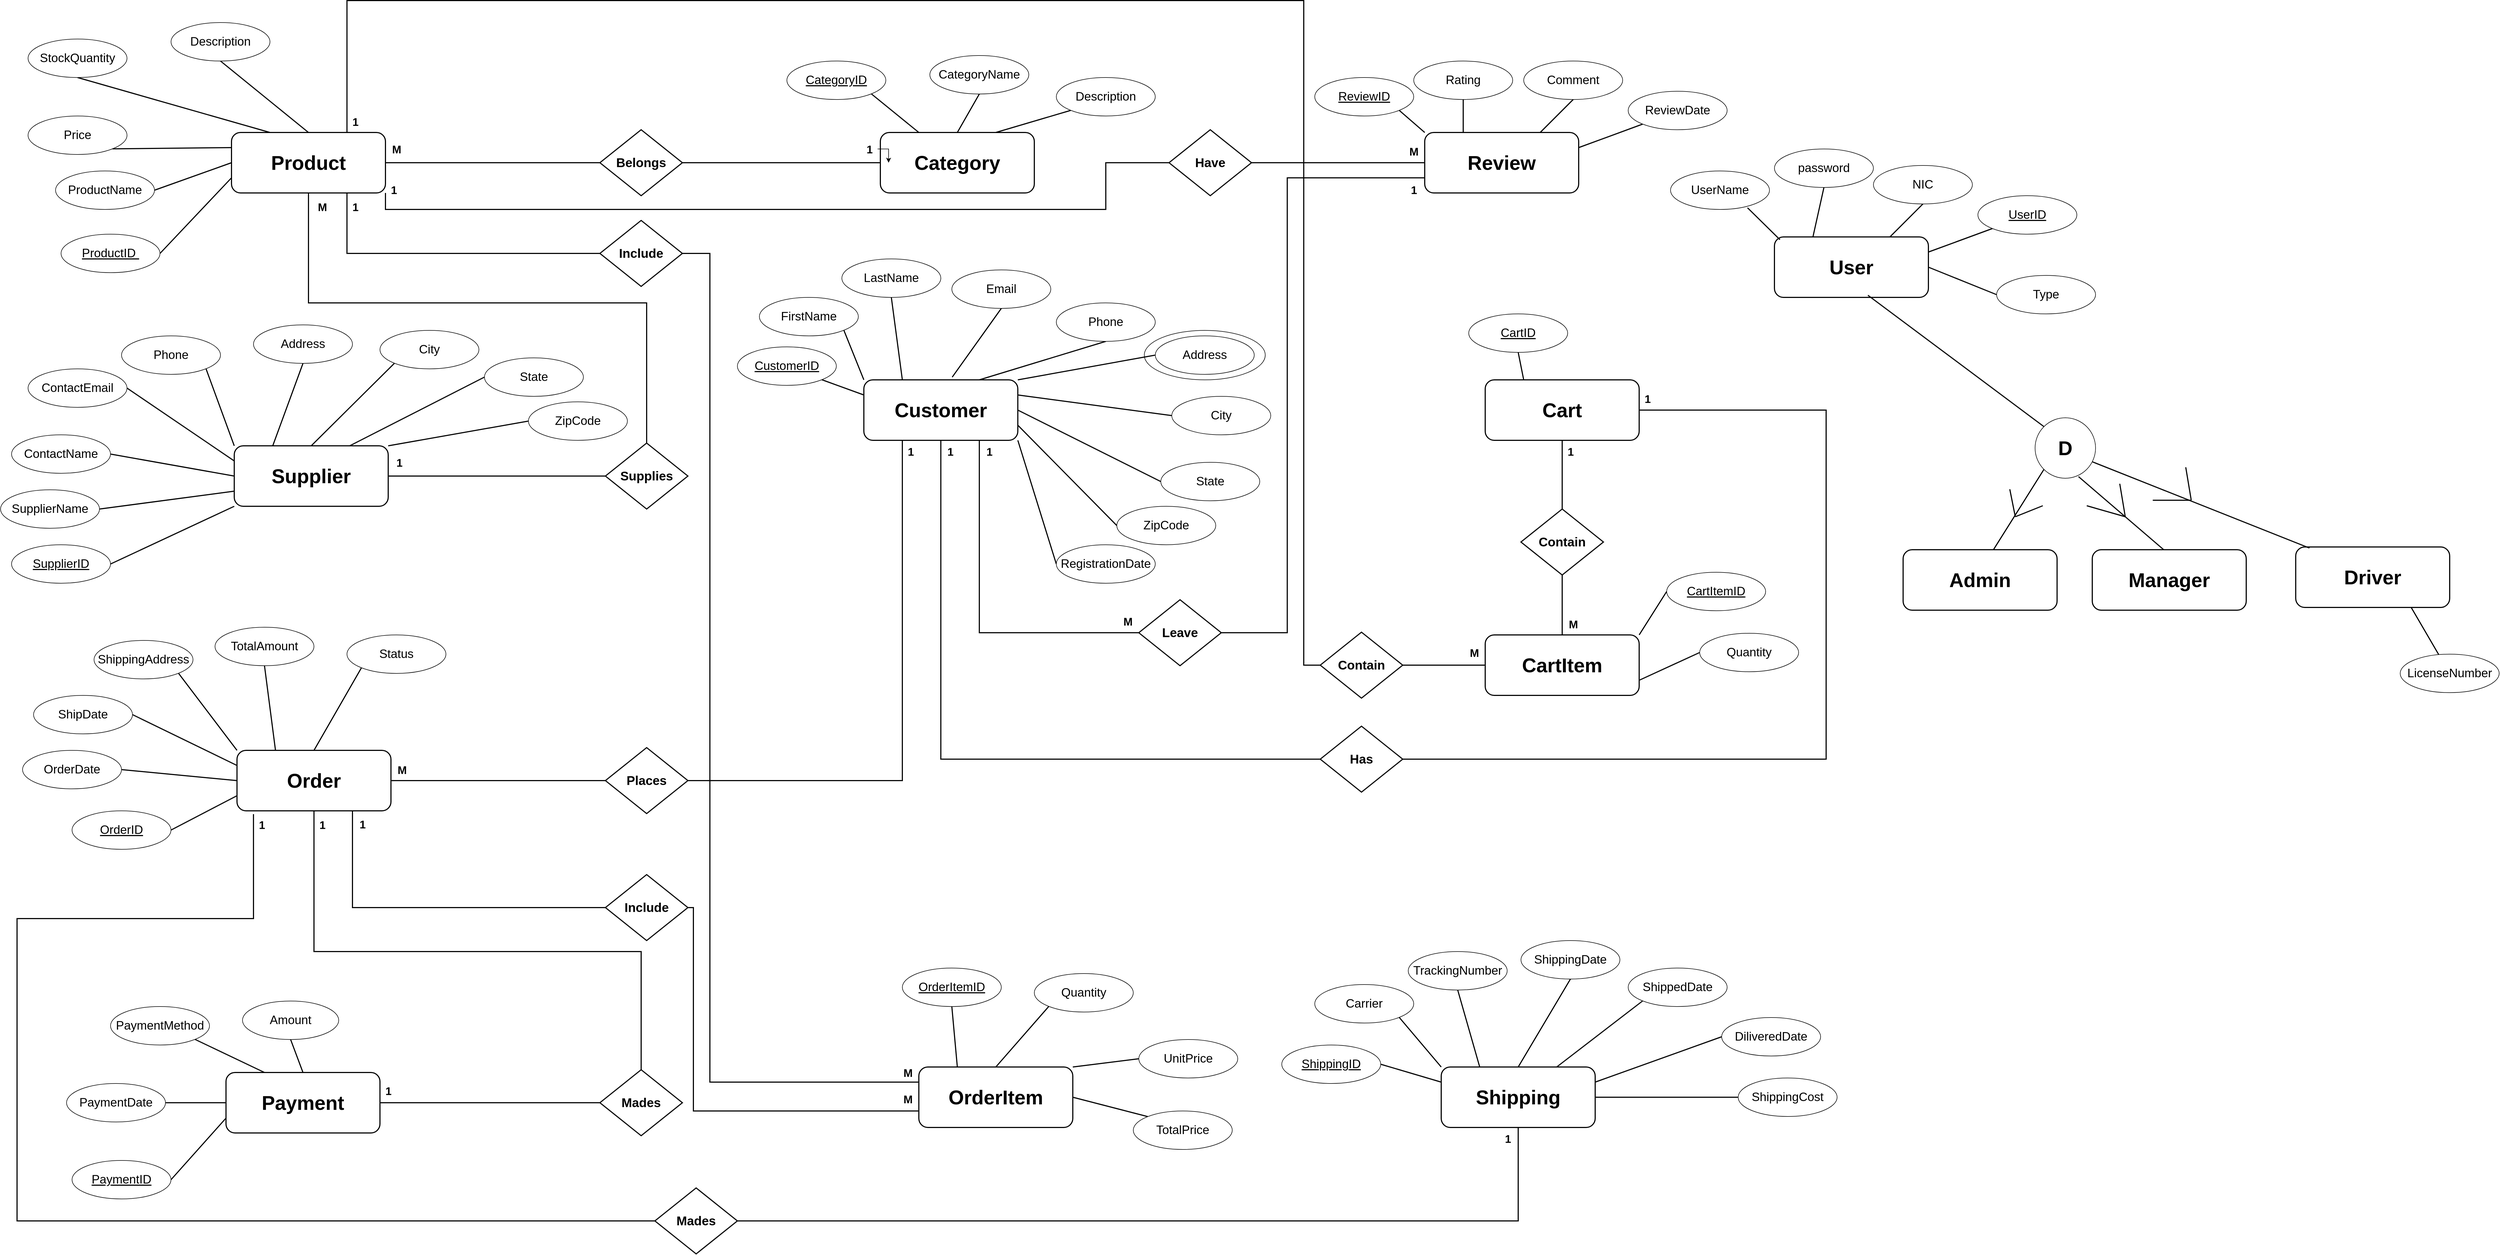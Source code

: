 <mxfile version="24.7.17">
  <diagram name="Page-1" id="hDoRwq2UVfN1hMZUph-b">
    <mxGraphModel dx="4780" dy="2787" grid="1" gridSize="10" guides="1" tooltips="1" connect="1" arrows="1" fold="1" page="1" pageScale="1" pageWidth="1169" pageHeight="827" math="0" shadow="0">
      <root>
        <mxCell id="0" />
        <mxCell id="1" parent="0" />
        <mxCell id="PQpFnVnvUSLF5VVCA4I8-14" style="edgeStyle=orthogonalEdgeStyle;shape=connector;rounded=0;orthogonalLoop=1;jettySize=auto;html=1;exitX=1;exitY=1;exitDx=0;exitDy=0;entryX=0;entryY=0.5;entryDx=0;entryDy=0;strokeColor=default;strokeWidth=2;align=center;verticalAlign=middle;fontFamily=Helvetica;fontSize=12;fontColor=default;labelBackgroundColor=default;endArrow=none;endFill=0;" parent="1" source="k_0rw0cEwtQ7TOKx8WMM-1" target="PQpFnVnvUSLF5VVCA4I8-12" edge="1">
          <mxGeometry relative="1" as="geometry">
            <Array as="points">
              <mxPoint x="1200" y="470" />
              <mxPoint x="2510" y="470" />
              <mxPoint x="2510" y="385" />
            </Array>
          </mxGeometry>
        </mxCell>
        <mxCell id="k_0rw0cEwtQ7TOKx8WMM-1" value="&lt;span style=&quot;font-size: 36px;&quot;&gt;&lt;b&gt;Product&lt;/b&gt;&lt;/span&gt;" style="rounded=1;whiteSpace=wrap;html=1;strokeWidth=2;" parent="1" vertex="1">
          <mxGeometry x="920" y="330" width="280" height="110" as="geometry" />
        </mxCell>
        <mxCell id="k_0rw0cEwtQ7TOKx8WMM-2" value="&lt;u&gt;ProductID&amp;nbsp;&lt;/u&gt;" style="ellipse;whiteSpace=wrap;html=1;fontSize=22;" parent="1" vertex="1">
          <mxGeometry x="610" y="515" width="180" height="70" as="geometry" />
        </mxCell>
        <mxCell id="k_0rw0cEwtQ7TOKx8WMM-3" value="ProductName" style="ellipse;whiteSpace=wrap;html=1;fontSize=22;" parent="1" vertex="1">
          <mxGeometry x="600" y="400.0" width="180" height="70" as="geometry" />
        </mxCell>
        <mxCell id="k_0rw0cEwtQ7TOKx8WMM-4" value="Price" style="ellipse;whiteSpace=wrap;html=1;fontSize=22;" parent="1" vertex="1">
          <mxGeometry x="550" y="300.0" width="180" height="70" as="geometry" />
        </mxCell>
        <mxCell id="k_0rw0cEwtQ7TOKx8WMM-15" style="edgeStyle=none;rounded=0;orthogonalLoop=1;jettySize=auto;html=1;exitX=0.5;exitY=1;exitDx=0;exitDy=0;entryX=0.25;entryY=0;entryDx=0;entryDy=0;strokeColor=default;strokeWidth=2;align=center;verticalAlign=middle;fontFamily=Helvetica;fontSize=12;fontColor=default;labelBackgroundColor=default;endArrow=none;endFill=0;" parent="1" source="k_0rw0cEwtQ7TOKx8WMM-5" target="k_0rw0cEwtQ7TOKx8WMM-1" edge="1">
          <mxGeometry relative="1" as="geometry" />
        </mxCell>
        <mxCell id="k_0rw0cEwtQ7TOKx8WMM-5" value="StockQuantity" style="ellipse;whiteSpace=wrap;html=1;fontSize=22;" parent="1" vertex="1">
          <mxGeometry x="550" y="160.0" width="180" height="70" as="geometry" />
        </mxCell>
        <mxCell id="k_0rw0cEwtQ7TOKx8WMM-16" style="edgeStyle=none;rounded=0;orthogonalLoop=1;jettySize=auto;html=1;exitX=0.5;exitY=1;exitDx=0;exitDy=0;entryX=0.5;entryY=0;entryDx=0;entryDy=0;strokeColor=default;strokeWidth=2;align=center;verticalAlign=middle;fontFamily=Helvetica;fontSize=12;fontColor=default;labelBackgroundColor=default;endArrow=none;endFill=0;" parent="1" source="k_0rw0cEwtQ7TOKx8WMM-6" target="k_0rw0cEwtQ7TOKx8WMM-1" edge="1">
          <mxGeometry relative="1" as="geometry" />
        </mxCell>
        <mxCell id="k_0rw0cEwtQ7TOKx8WMM-6" value="Description" style="ellipse;whiteSpace=wrap;html=1;fontSize=22;" parent="1" vertex="1">
          <mxGeometry x="810" y="130.0" width="180" height="70" as="geometry" />
        </mxCell>
        <mxCell id="k_0rw0cEwtQ7TOKx8WMM-9" style="edgeStyle=none;rounded=0;orthogonalLoop=1;jettySize=auto;html=1;exitX=0;exitY=0.75;exitDx=0;exitDy=0;strokeColor=default;align=center;verticalAlign=middle;fontFamily=Helvetica;fontSize=12;fontColor=default;labelBackgroundColor=default;endArrow=none;endFill=0;strokeWidth=2;entryX=1;entryY=0.5;entryDx=0;entryDy=0;" parent="1" source="k_0rw0cEwtQ7TOKx8WMM-1" target="k_0rw0cEwtQ7TOKx8WMM-2" edge="1">
          <mxGeometry relative="1" as="geometry">
            <mxPoint x="917" y="421" as="targetPoint" />
            <mxPoint x="1240" y="454" as="sourcePoint" />
          </mxGeometry>
        </mxCell>
        <mxCell id="k_0rw0cEwtQ7TOKx8WMM-10" style="edgeStyle=none;rounded=0;orthogonalLoop=1;jettySize=auto;html=1;exitX=0;exitY=0.5;exitDx=0;exitDy=0;strokeColor=default;align=center;verticalAlign=middle;fontFamily=Helvetica;fontSize=12;fontColor=default;labelBackgroundColor=default;endArrow=none;endFill=0;strokeWidth=2;entryX=1;entryY=0.5;entryDx=0;entryDy=0;" parent="1" source="k_0rw0cEwtQ7TOKx8WMM-1" target="k_0rw0cEwtQ7TOKx8WMM-3" edge="1">
          <mxGeometry relative="1" as="geometry">
            <mxPoint x="860" y="515" as="targetPoint" />
            <mxPoint x="930" y="450" as="sourcePoint" />
          </mxGeometry>
        </mxCell>
        <mxCell id="k_0rw0cEwtQ7TOKx8WMM-11" style="edgeStyle=none;rounded=0;orthogonalLoop=1;jettySize=auto;html=1;exitX=0;exitY=0.25;exitDx=0;exitDy=0;strokeColor=default;align=center;verticalAlign=middle;fontFamily=Helvetica;fontSize=12;fontColor=default;labelBackgroundColor=default;endArrow=none;endFill=0;strokeWidth=2;entryX=1;entryY=1;entryDx=0;entryDy=0;" parent="1" source="k_0rw0cEwtQ7TOKx8WMM-1" target="k_0rw0cEwtQ7TOKx8WMM-4" edge="1">
          <mxGeometry relative="1" as="geometry">
            <mxPoint x="790" y="385" as="targetPoint" />
            <mxPoint x="930" y="423" as="sourcePoint" />
          </mxGeometry>
        </mxCell>
        <mxCell id="k_0rw0cEwtQ7TOKx8WMM-24" style="edgeStyle=none;rounded=0;orthogonalLoop=1;jettySize=auto;html=1;exitX=1;exitY=0;exitDx=0;exitDy=0;entryX=0;entryY=0.5;entryDx=0;entryDy=0;strokeColor=default;strokeWidth=2;align=center;verticalAlign=middle;fontFamily=Helvetica;fontSize=12;fontColor=default;labelBackgroundColor=default;endArrow=none;endFill=0;" parent="1" source="k_0rw0cEwtQ7TOKx8WMM-17" target="k_0rw0cEwtQ7TOKx8WMM-20" edge="1">
          <mxGeometry relative="1" as="geometry" />
        </mxCell>
        <mxCell id="k_0rw0cEwtQ7TOKx8WMM-17" value="&lt;b&gt;&lt;font style=&quot;font-size: 36px;&quot;&gt;OrderItem&lt;/font&gt;&lt;/b&gt;" style="rounded=1;whiteSpace=wrap;html=1;strokeWidth=2;" parent="1" vertex="1">
          <mxGeometry x="2170" y="2030" width="280" height="110" as="geometry" />
        </mxCell>
        <mxCell id="k_0rw0cEwtQ7TOKx8WMM-22" style="edgeStyle=none;rounded=0;orthogonalLoop=1;jettySize=auto;html=1;exitX=0.5;exitY=1;exitDx=0;exitDy=0;entryX=0.25;entryY=0;entryDx=0;entryDy=0;strokeColor=default;strokeWidth=2;align=center;verticalAlign=middle;fontFamily=Helvetica;fontSize=12;fontColor=default;labelBackgroundColor=default;endArrow=none;endFill=0;" parent="1" source="k_0rw0cEwtQ7TOKx8WMM-18" target="k_0rw0cEwtQ7TOKx8WMM-17" edge="1">
          <mxGeometry relative="1" as="geometry" />
        </mxCell>
        <mxCell id="k_0rw0cEwtQ7TOKx8WMM-18" value="OrderItemID" style="ellipse;whiteSpace=wrap;html=1;fontSize=22;fontStyle=4" parent="1" vertex="1">
          <mxGeometry x="2140" y="1850" width="180" height="70" as="geometry" />
        </mxCell>
        <mxCell id="k_0rw0cEwtQ7TOKx8WMM-23" style="edgeStyle=none;rounded=0;orthogonalLoop=1;jettySize=auto;html=1;exitX=0;exitY=1;exitDx=0;exitDy=0;entryX=0.5;entryY=0;entryDx=0;entryDy=0;strokeColor=default;strokeWidth=2;align=center;verticalAlign=middle;fontFamily=Helvetica;fontSize=12;fontColor=default;labelBackgroundColor=default;endArrow=none;endFill=0;" parent="1" source="k_0rw0cEwtQ7TOKx8WMM-19" target="k_0rw0cEwtQ7TOKx8WMM-17" edge="1">
          <mxGeometry relative="1" as="geometry" />
        </mxCell>
        <mxCell id="k_0rw0cEwtQ7TOKx8WMM-19" value="Quantity" style="ellipse;whiteSpace=wrap;html=1;fontSize=22;" parent="1" vertex="1">
          <mxGeometry x="2380" y="1860" width="180" height="70" as="geometry" />
        </mxCell>
        <mxCell id="k_0rw0cEwtQ7TOKx8WMM-20" value="UnitPrice" style="ellipse;whiteSpace=wrap;html=1;fontSize=22;" parent="1" vertex="1">
          <mxGeometry x="2570" y="1980" width="180" height="70" as="geometry" />
        </mxCell>
        <mxCell id="k_0rw0cEwtQ7TOKx8WMM-25" style="edgeStyle=none;rounded=0;orthogonalLoop=1;jettySize=auto;html=1;exitX=0;exitY=0;exitDx=0;exitDy=0;entryX=1;entryY=0.5;entryDx=0;entryDy=0;strokeColor=default;strokeWidth=2;align=center;verticalAlign=middle;fontFamily=Helvetica;fontSize=12;fontColor=default;labelBackgroundColor=default;endArrow=none;endFill=0;" parent="1" source="k_0rw0cEwtQ7TOKx8WMM-21" target="k_0rw0cEwtQ7TOKx8WMM-17" edge="1">
          <mxGeometry relative="1" as="geometry" />
        </mxCell>
        <mxCell id="k_0rw0cEwtQ7TOKx8WMM-21" value="TotalPrice " style="ellipse;whiteSpace=wrap;html=1;fontSize=22;" parent="1" vertex="1">
          <mxGeometry x="2560" y="2110" width="180" height="70" as="geometry" />
        </mxCell>
        <mxCell id="k_0rw0cEwtQ7TOKx8WMM-49" style="edgeStyle=none;rounded=0;orthogonalLoop=1;jettySize=auto;html=1;exitX=0.75;exitY=0;exitDx=0;exitDy=0;entryX=0;entryY=0.5;entryDx=0;entryDy=0;strokeColor=default;strokeWidth=2;align=center;verticalAlign=middle;fontFamily=Helvetica;fontSize=12;fontColor=default;labelBackgroundColor=default;endArrow=none;endFill=0;" parent="1" source="k_0rw0cEwtQ7TOKx8WMM-26" target="k_0rw0cEwtQ7TOKx8WMM-34" edge="1">
          <mxGeometry relative="1" as="geometry" />
        </mxCell>
        <mxCell id="k_0rw0cEwtQ7TOKx8WMM-50" style="edgeStyle=none;rounded=0;orthogonalLoop=1;jettySize=auto;html=1;exitX=1;exitY=0;exitDx=0;exitDy=0;entryX=0;entryY=0.5;entryDx=0;entryDy=0;strokeColor=default;strokeWidth=2;align=center;verticalAlign=middle;fontFamily=Helvetica;fontSize=12;fontColor=default;labelBackgroundColor=default;endArrow=none;endFill=0;" parent="1" source="k_0rw0cEwtQ7TOKx8WMM-26" target="k_0rw0cEwtQ7TOKx8WMM-33" edge="1">
          <mxGeometry relative="1" as="geometry" />
        </mxCell>
        <mxCell id="k_0rw0cEwtQ7TOKx8WMM-102" style="edgeStyle=orthogonalEdgeStyle;rounded=0;orthogonalLoop=1;jettySize=auto;html=1;exitX=1;exitY=0.5;exitDx=0;exitDy=0;entryX=0;entryY=0.5;entryDx=0;entryDy=0;strokeColor=default;strokeWidth=2;align=center;verticalAlign=middle;fontFamily=Helvetica;fontSize=12;fontColor=default;labelBackgroundColor=default;endArrow=none;endFill=0;" parent="1" source="k_0rw0cEwtQ7TOKx8WMM-26" target="k_0rw0cEwtQ7TOKx8WMM-101" edge="1">
          <mxGeometry relative="1" as="geometry" />
        </mxCell>
        <mxCell id="k_0rw0cEwtQ7TOKx8WMM-26" value="Supplier" style="rounded=1;whiteSpace=wrap;html=1;strokeWidth=2;fontStyle=1;fontSize=36;" parent="1" vertex="1">
          <mxGeometry x="925" y="900" width="280" height="110" as="geometry" />
        </mxCell>
        <mxCell id="k_0rw0cEwtQ7TOKx8WMM-88" style="edgeStyle=none;rounded=0;orthogonalLoop=1;jettySize=auto;html=1;exitX=0.75;exitY=0;exitDx=0;exitDy=0;entryX=0;entryY=1;entryDx=0;entryDy=0;strokeColor=default;strokeWidth=2;align=center;verticalAlign=middle;fontFamily=Helvetica;fontSize=12;fontColor=default;labelBackgroundColor=default;endArrow=none;endFill=0;" parent="1" source="k_0rw0cEwtQ7TOKx8WMM-27" target="k_0rw0cEwtQ7TOKx8WMM-85" edge="1">
          <mxGeometry relative="1" as="geometry" />
        </mxCell>
        <mxCell id="k_0rw0cEwtQ7TOKx8WMM-27" value="Category" style="rounded=1;whiteSpace=wrap;html=1;strokeWidth=2;fontStyle=1;fontSize=36;" parent="1" vertex="1">
          <mxGeometry x="2100" y="330" width="280" height="110" as="geometry" />
        </mxCell>
        <mxCell id="k_0rw0cEwtQ7TOKx8WMM-94" style="edgeStyle=none;rounded=0;orthogonalLoop=1;jettySize=auto;html=1;exitX=0;exitY=0.5;exitDx=0;exitDy=0;entryX=1;entryY=0.5;entryDx=0;entryDy=0;strokeColor=default;strokeWidth=2;align=center;verticalAlign=middle;fontFamily=Helvetica;fontSize=12;fontColor=default;labelBackgroundColor=default;endArrow=none;endFill=0;" parent="1" source="k_0rw0cEwtQ7TOKx8WMM-28" target="k_0rw0cEwtQ7TOKx8WMM-90" edge="1">
          <mxGeometry relative="1" as="geometry" />
        </mxCell>
        <mxCell id="k_0rw0cEwtQ7TOKx8WMM-95" style="edgeStyle=none;rounded=0;orthogonalLoop=1;jettySize=auto;html=1;exitX=0.25;exitY=0;exitDx=0;exitDy=0;entryX=1;entryY=1;entryDx=0;entryDy=0;strokeColor=default;strokeWidth=2;align=center;verticalAlign=middle;fontFamily=Helvetica;fontSize=12;fontColor=default;labelBackgroundColor=default;endArrow=none;endFill=0;" parent="1" source="k_0rw0cEwtQ7TOKx8WMM-28" target="k_0rw0cEwtQ7TOKx8WMM-91" edge="1">
          <mxGeometry relative="1" as="geometry" />
        </mxCell>
        <mxCell id="k_0rw0cEwtQ7TOKx8WMM-96" style="edgeStyle=none;rounded=0;orthogonalLoop=1;jettySize=auto;html=1;exitX=0.5;exitY=0;exitDx=0;exitDy=0;entryX=0.5;entryY=1;entryDx=0;entryDy=0;strokeColor=default;strokeWidth=2;align=center;verticalAlign=middle;fontFamily=Helvetica;fontSize=12;fontColor=default;labelBackgroundColor=default;endArrow=none;endFill=0;" parent="1" source="k_0rw0cEwtQ7TOKx8WMM-28" target="k_0rw0cEwtQ7TOKx8WMM-92" edge="1">
          <mxGeometry relative="1" as="geometry" />
        </mxCell>
        <mxCell id="k_0rw0cEwtQ7TOKx8WMM-118" style="edgeStyle=orthogonalEdgeStyle;rounded=0;orthogonalLoop=1;jettySize=auto;html=1;exitX=1;exitY=0.5;exitDx=0;exitDy=0;entryX=0;entryY=0.5;entryDx=0;entryDy=0;strokeColor=default;strokeWidth=2;align=center;verticalAlign=middle;fontFamily=Helvetica;fontSize=12;fontColor=default;labelBackgroundColor=default;endArrow=none;endFill=0;" parent="1" source="k_0rw0cEwtQ7TOKx8WMM-28" target="k_0rw0cEwtQ7TOKx8WMM-115" edge="1">
          <mxGeometry relative="1" as="geometry" />
        </mxCell>
        <mxCell id="k_0rw0cEwtQ7TOKx8WMM-28" value="Payment" style="rounded=1;whiteSpace=wrap;html=1;strokeWidth=2;fontStyle=1;fontSize=36;" parent="1" vertex="1">
          <mxGeometry x="910" y="2040" width="280" height="110" as="geometry" />
        </mxCell>
        <mxCell id="k_0rw0cEwtQ7TOKx8WMM-79" style="edgeStyle=none;rounded=0;orthogonalLoop=1;jettySize=auto;html=1;exitX=0;exitY=0.25;exitDx=0;exitDy=0;entryX=1;entryY=0.5;entryDx=0;entryDy=0;strokeColor=default;strokeWidth=2;align=center;verticalAlign=middle;fontFamily=Helvetica;fontSize=12;fontColor=default;labelBackgroundColor=default;endArrow=none;endFill=0;" parent="1" source="k_0rw0cEwtQ7TOKx8WMM-29" target="k_0rw0cEwtQ7TOKx8WMM-73" edge="1">
          <mxGeometry relative="1" as="geometry" />
        </mxCell>
        <mxCell id="k_0rw0cEwtQ7TOKx8WMM-116" style="edgeStyle=orthogonalEdgeStyle;rounded=0;orthogonalLoop=1;jettySize=auto;html=1;exitX=0.75;exitY=1;exitDx=0;exitDy=0;entryX=0;entryY=0.5;entryDx=0;entryDy=0;strokeColor=default;strokeWidth=2;align=center;verticalAlign=middle;fontFamily=Helvetica;fontSize=12;fontColor=default;labelBackgroundColor=default;endArrow=none;endFill=0;" parent="1" source="k_0rw0cEwtQ7TOKx8WMM-29" target="k_0rw0cEwtQ7TOKx8WMM-108" edge="1">
          <mxGeometry relative="1" as="geometry" />
        </mxCell>
        <mxCell id="k_0rw0cEwtQ7TOKx8WMM-29" value="Order" style="rounded=1;whiteSpace=wrap;html=1;strokeWidth=2;fontStyle=1;fontSize=36;" parent="1" vertex="1">
          <mxGeometry x="930" y="1454" width="280" height="110" as="geometry" />
        </mxCell>
        <mxCell id="k_0rw0cEwtQ7TOKx8WMM-65" style="edgeStyle=none;rounded=0;orthogonalLoop=1;jettySize=auto;html=1;exitX=0.75;exitY=0;exitDx=0;exitDy=0;entryX=0.5;entryY=1;entryDx=0;entryDy=0;strokeColor=default;strokeWidth=2;align=center;verticalAlign=middle;fontFamily=Helvetica;fontSize=12;fontColor=default;labelBackgroundColor=default;endArrow=none;endFill=0;" parent="1" source="k_0rw0cEwtQ7TOKx8WMM-30" target="k_0rw0cEwtQ7TOKx8WMM-57" edge="1">
          <mxGeometry relative="1" as="geometry" />
        </mxCell>
        <mxCell id="k_0rw0cEwtQ7TOKx8WMM-66" style="edgeStyle=none;rounded=0;orthogonalLoop=1;jettySize=auto;html=1;exitX=1;exitY=0;exitDx=0;exitDy=0;entryX=0;entryY=0.5;entryDx=0;entryDy=0;strokeColor=default;strokeWidth=2;align=center;verticalAlign=middle;fontFamily=Helvetica;fontSize=12;fontColor=default;labelBackgroundColor=default;endArrow=none;endFill=0;" parent="1" source="k_0rw0cEwtQ7TOKx8WMM-30" target="k_0rw0cEwtQ7TOKx8WMM-58" edge="1">
          <mxGeometry relative="1" as="geometry" />
        </mxCell>
        <mxCell id="k_0rw0cEwtQ7TOKx8WMM-67" style="edgeStyle=none;rounded=0;orthogonalLoop=1;jettySize=auto;html=1;exitX=1;exitY=0.25;exitDx=0;exitDy=0;entryX=0;entryY=0.5;entryDx=0;entryDy=0;strokeColor=default;strokeWidth=2;align=center;verticalAlign=middle;fontFamily=Helvetica;fontSize=12;fontColor=default;labelBackgroundColor=default;endArrow=none;endFill=0;" parent="1" source="k_0rw0cEwtQ7TOKx8WMM-30" target="k_0rw0cEwtQ7TOKx8WMM-59" edge="1">
          <mxGeometry relative="1" as="geometry" />
        </mxCell>
        <mxCell id="k_0rw0cEwtQ7TOKx8WMM-68" style="edgeStyle=none;rounded=0;orthogonalLoop=1;jettySize=auto;html=1;exitX=1;exitY=0.5;exitDx=0;exitDy=0;entryX=0;entryY=0.5;entryDx=0;entryDy=0;strokeColor=default;strokeWidth=2;align=center;verticalAlign=middle;fontFamily=Helvetica;fontSize=12;fontColor=default;labelBackgroundColor=default;endArrow=none;endFill=0;" parent="1" source="k_0rw0cEwtQ7TOKx8WMM-30" target="k_0rw0cEwtQ7TOKx8WMM-60" edge="1">
          <mxGeometry relative="1" as="geometry" />
        </mxCell>
        <mxCell id="k_0rw0cEwtQ7TOKx8WMM-69" style="edgeStyle=none;rounded=0;orthogonalLoop=1;jettySize=auto;html=1;exitX=1;exitY=0.75;exitDx=0;exitDy=0;entryX=0;entryY=0.5;entryDx=0;entryDy=0;strokeColor=default;strokeWidth=2;align=center;verticalAlign=middle;fontFamily=Helvetica;fontSize=12;fontColor=default;labelBackgroundColor=default;endArrow=none;endFill=0;" parent="1" source="k_0rw0cEwtQ7TOKx8WMM-30" target="k_0rw0cEwtQ7TOKx8WMM-53" edge="1">
          <mxGeometry relative="1" as="geometry" />
        </mxCell>
        <mxCell id="k_0rw0cEwtQ7TOKx8WMM-70" style="edgeStyle=none;rounded=0;orthogonalLoop=1;jettySize=auto;html=1;exitX=1;exitY=1;exitDx=0;exitDy=0;entryX=0;entryY=0.5;entryDx=0;entryDy=0;strokeColor=default;strokeWidth=2;align=center;verticalAlign=middle;fontFamily=Helvetica;fontSize=12;fontColor=default;labelBackgroundColor=default;endArrow=none;endFill=0;" parent="1" source="k_0rw0cEwtQ7TOKx8WMM-30" target="k_0rw0cEwtQ7TOKx8WMM-52" edge="1">
          <mxGeometry relative="1" as="geometry" />
        </mxCell>
        <mxCell id="PQpFnVnvUSLF5VVCA4I8-18" style="edgeStyle=orthogonalEdgeStyle;shape=connector;rounded=0;orthogonalLoop=1;jettySize=auto;html=1;exitX=0.75;exitY=1;exitDx=0;exitDy=0;entryX=0;entryY=0.5;entryDx=0;entryDy=0;strokeColor=default;strokeWidth=2;align=center;verticalAlign=middle;fontFamily=Helvetica;fontSize=12;fontColor=default;labelBackgroundColor=default;endArrow=none;endFill=0;" parent="1" source="k_0rw0cEwtQ7TOKx8WMM-30" target="PQpFnVnvUSLF5VVCA4I8-17" edge="1">
          <mxGeometry relative="1" as="geometry" />
        </mxCell>
        <mxCell id="PQpFnVnvUSLF5VVCA4I8-26" style="edgeStyle=orthogonalEdgeStyle;shape=connector;rounded=0;orthogonalLoop=1;jettySize=auto;html=1;exitX=0.5;exitY=1;exitDx=0;exitDy=0;entryX=0;entryY=0.5;entryDx=0;entryDy=0;strokeColor=default;strokeWidth=2;align=center;verticalAlign=middle;fontFamily=Helvetica;fontSize=12;fontColor=default;labelBackgroundColor=default;endArrow=none;endFill=0;" parent="1" source="k_0rw0cEwtQ7TOKx8WMM-30" target="PQpFnVnvUSLF5VVCA4I8-24" edge="1">
          <mxGeometry relative="1" as="geometry" />
        </mxCell>
        <mxCell id="k_0rw0cEwtQ7TOKx8WMM-30" value="Customer" style="rounded=1;whiteSpace=wrap;html=1;strokeWidth=2;fontStyle=1;fontSize=36;" parent="1" vertex="1">
          <mxGeometry x="2070" y="780" width="280" height="110" as="geometry" />
        </mxCell>
        <mxCell id="k_0rw0cEwtQ7TOKx8WMM-42" style="edgeStyle=none;rounded=0;orthogonalLoop=1;jettySize=auto;html=1;exitX=1;exitY=0.5;exitDx=0;exitDy=0;entryX=0;entryY=1;entryDx=0;entryDy=0;strokeColor=default;strokeWidth=2;align=center;verticalAlign=middle;fontFamily=Helvetica;fontSize=12;fontColor=default;labelBackgroundColor=default;endArrow=none;endFill=0;" parent="1" source="k_0rw0cEwtQ7TOKx8WMM-32" target="k_0rw0cEwtQ7TOKx8WMM-26" edge="1">
          <mxGeometry relative="1" as="geometry" />
        </mxCell>
        <mxCell id="k_0rw0cEwtQ7TOKx8WMM-32" value="SupplierID " style="ellipse;whiteSpace=wrap;html=1;fontSize=22;fontStyle=4" parent="1" vertex="1">
          <mxGeometry x="520" y="1080" width="180" height="70" as="geometry" />
        </mxCell>
        <mxCell id="k_0rw0cEwtQ7TOKx8WMM-33" value="ZipCode" style="ellipse;whiteSpace=wrap;html=1;fontSize=22;" parent="1" vertex="1">
          <mxGeometry x="1460" y="820" width="180" height="70" as="geometry" />
        </mxCell>
        <mxCell id="k_0rw0cEwtQ7TOKx8WMM-34" value="State" style="ellipse;whiteSpace=wrap;html=1;fontSize=22;" parent="1" vertex="1">
          <mxGeometry x="1380" y="740" width="180" height="70" as="geometry" />
        </mxCell>
        <mxCell id="k_0rw0cEwtQ7TOKx8WMM-43" style="edgeStyle=none;rounded=0;orthogonalLoop=1;jettySize=auto;html=1;exitX=1;exitY=0.5;exitDx=0;exitDy=0;entryX=0;entryY=0.75;entryDx=0;entryDy=0;strokeColor=default;strokeWidth=2;align=center;verticalAlign=middle;fontFamily=Helvetica;fontSize=12;fontColor=default;labelBackgroundColor=default;endArrow=none;endFill=0;" parent="1" source="k_0rw0cEwtQ7TOKx8WMM-35" target="k_0rw0cEwtQ7TOKx8WMM-26" edge="1">
          <mxGeometry relative="1" as="geometry" />
        </mxCell>
        <mxCell id="k_0rw0cEwtQ7TOKx8WMM-35" value="SupplierName" style="ellipse;whiteSpace=wrap;html=1;fontSize=22;" parent="1" vertex="1">
          <mxGeometry x="500" y="980" width="180" height="70" as="geometry" />
        </mxCell>
        <mxCell id="k_0rw0cEwtQ7TOKx8WMM-44" style="edgeStyle=none;rounded=0;orthogonalLoop=1;jettySize=auto;html=1;exitX=1;exitY=0.5;exitDx=0;exitDy=0;entryX=0;entryY=0.5;entryDx=0;entryDy=0;strokeColor=default;strokeWidth=2;align=center;verticalAlign=middle;fontFamily=Helvetica;fontSize=12;fontColor=default;labelBackgroundColor=default;endArrow=none;endFill=0;" parent="1" source="k_0rw0cEwtQ7TOKx8WMM-36" target="k_0rw0cEwtQ7TOKx8WMM-26" edge="1">
          <mxGeometry relative="1" as="geometry" />
        </mxCell>
        <mxCell id="k_0rw0cEwtQ7TOKx8WMM-36" value="ContactName" style="ellipse;whiteSpace=wrap;html=1;fontSize=22;" parent="1" vertex="1">
          <mxGeometry x="520" y="880" width="180" height="70" as="geometry" />
        </mxCell>
        <mxCell id="k_0rw0cEwtQ7TOKx8WMM-45" style="edgeStyle=none;rounded=0;orthogonalLoop=1;jettySize=auto;html=1;exitX=1;exitY=0.5;exitDx=0;exitDy=0;entryX=0;entryY=0.25;entryDx=0;entryDy=0;strokeColor=default;strokeWidth=2;align=center;verticalAlign=middle;fontFamily=Helvetica;fontSize=12;fontColor=default;labelBackgroundColor=default;endArrow=none;endFill=0;" parent="1" source="k_0rw0cEwtQ7TOKx8WMM-37" target="k_0rw0cEwtQ7TOKx8WMM-26" edge="1">
          <mxGeometry relative="1" as="geometry" />
        </mxCell>
        <mxCell id="k_0rw0cEwtQ7TOKx8WMM-37" value="ContactEmail" style="ellipse;whiteSpace=wrap;html=1;fontSize=22;" parent="1" vertex="1">
          <mxGeometry x="550" y="760" width="180" height="70" as="geometry" />
        </mxCell>
        <mxCell id="k_0rw0cEwtQ7TOKx8WMM-46" style="edgeStyle=none;rounded=0;orthogonalLoop=1;jettySize=auto;html=1;exitX=1;exitY=1;exitDx=0;exitDy=0;entryX=0;entryY=0;entryDx=0;entryDy=0;strokeColor=default;strokeWidth=2;align=center;verticalAlign=middle;fontFamily=Helvetica;fontSize=12;fontColor=default;labelBackgroundColor=default;endArrow=none;endFill=0;" parent="1" source="k_0rw0cEwtQ7TOKx8WMM-38" target="k_0rw0cEwtQ7TOKx8WMM-26" edge="1">
          <mxGeometry relative="1" as="geometry" />
        </mxCell>
        <mxCell id="k_0rw0cEwtQ7TOKx8WMM-38" value="Phone" style="ellipse;whiteSpace=wrap;html=1;fontSize=22;" parent="1" vertex="1">
          <mxGeometry x="720" y="700" width="180" height="70" as="geometry" />
        </mxCell>
        <mxCell id="k_0rw0cEwtQ7TOKx8WMM-47" style="edgeStyle=none;rounded=0;orthogonalLoop=1;jettySize=auto;html=1;exitX=0.5;exitY=1;exitDx=0;exitDy=0;entryX=0.25;entryY=0;entryDx=0;entryDy=0;strokeColor=default;strokeWidth=2;align=center;verticalAlign=middle;fontFamily=Helvetica;fontSize=12;fontColor=default;labelBackgroundColor=default;endArrow=none;endFill=0;" parent="1" source="k_0rw0cEwtQ7TOKx8WMM-39" target="k_0rw0cEwtQ7TOKx8WMM-26" edge="1">
          <mxGeometry relative="1" as="geometry" />
        </mxCell>
        <mxCell id="k_0rw0cEwtQ7TOKx8WMM-39" value="Address" style="ellipse;whiteSpace=wrap;html=1;fontSize=22;" parent="1" vertex="1">
          <mxGeometry x="960" y="680" width="180" height="70" as="geometry" />
        </mxCell>
        <mxCell id="k_0rw0cEwtQ7TOKx8WMM-48" style="edgeStyle=none;rounded=0;orthogonalLoop=1;jettySize=auto;html=1;exitX=0;exitY=1;exitDx=0;exitDy=0;entryX=0.5;entryY=0;entryDx=0;entryDy=0;strokeColor=default;strokeWidth=2;align=center;verticalAlign=middle;fontFamily=Helvetica;fontSize=12;fontColor=default;labelBackgroundColor=default;endArrow=none;endFill=0;" parent="1" source="k_0rw0cEwtQ7TOKx8WMM-40" target="k_0rw0cEwtQ7TOKx8WMM-26" edge="1">
          <mxGeometry relative="1" as="geometry" />
        </mxCell>
        <mxCell id="k_0rw0cEwtQ7TOKx8WMM-40" value="City" style="ellipse;whiteSpace=wrap;html=1;fontSize=22;" parent="1" vertex="1">
          <mxGeometry x="1190" y="690" width="180" height="70" as="geometry" />
        </mxCell>
        <mxCell id="k_0rw0cEwtQ7TOKx8WMM-62" style="edgeStyle=none;rounded=0;orthogonalLoop=1;jettySize=auto;html=1;exitX=1;exitY=1;exitDx=0;exitDy=0;entryX=0;entryY=0;entryDx=0;entryDy=0;strokeColor=default;strokeWidth=2;align=center;verticalAlign=middle;fontFamily=Helvetica;fontSize=12;fontColor=default;labelBackgroundColor=default;endArrow=none;endFill=0;" parent="1" source="k_0rw0cEwtQ7TOKx8WMM-51" target="k_0rw0cEwtQ7TOKx8WMM-30" edge="1">
          <mxGeometry relative="1" as="geometry" />
        </mxCell>
        <mxCell id="k_0rw0cEwtQ7TOKx8WMM-51" value="FirstName" style="ellipse;whiteSpace=wrap;html=1;fontSize=22;" parent="1" vertex="1">
          <mxGeometry x="1880" y="630" width="180" height="70" as="geometry" />
        </mxCell>
        <mxCell id="k_0rw0cEwtQ7TOKx8WMM-52" value="RegistrationDate" style="ellipse;whiteSpace=wrap;html=1;fontSize=22;" parent="1" vertex="1">
          <mxGeometry x="2420" y="1080" width="180" height="70" as="geometry" />
        </mxCell>
        <mxCell id="k_0rw0cEwtQ7TOKx8WMM-53" value="ZipCode" style="ellipse;whiteSpace=wrap;html=1;fontSize=22;" parent="1" vertex="1">
          <mxGeometry x="2530" y="1010" width="180" height="70" as="geometry" />
        </mxCell>
        <mxCell id="k_0rw0cEwtQ7TOKx8WMM-61" style="edgeStyle=none;rounded=0;orthogonalLoop=1;jettySize=auto;html=1;exitX=1;exitY=1;exitDx=0;exitDy=0;entryX=0;entryY=0.25;entryDx=0;entryDy=0;strokeColor=default;strokeWidth=2;align=center;verticalAlign=middle;fontFamily=Helvetica;fontSize=12;fontColor=default;labelBackgroundColor=default;endArrow=none;endFill=0;" parent="1" source="k_0rw0cEwtQ7TOKx8WMM-54" target="k_0rw0cEwtQ7TOKx8WMM-30" edge="1">
          <mxGeometry relative="1" as="geometry" />
        </mxCell>
        <mxCell id="k_0rw0cEwtQ7TOKx8WMM-54" value="CustomerID " style="ellipse;whiteSpace=wrap;html=1;fontSize=22;fontStyle=4" parent="1" vertex="1">
          <mxGeometry x="1840" y="720" width="180" height="70" as="geometry" />
        </mxCell>
        <mxCell id="k_0rw0cEwtQ7TOKx8WMM-63" style="edgeStyle=none;rounded=0;orthogonalLoop=1;jettySize=auto;html=1;exitX=0.5;exitY=1;exitDx=0;exitDy=0;entryX=0.25;entryY=0;entryDx=0;entryDy=0;strokeColor=default;strokeWidth=2;align=center;verticalAlign=middle;fontFamily=Helvetica;fontSize=12;fontColor=default;labelBackgroundColor=default;endArrow=none;endFill=0;" parent="1" source="k_0rw0cEwtQ7TOKx8WMM-55" target="k_0rw0cEwtQ7TOKx8WMM-30" edge="1">
          <mxGeometry relative="1" as="geometry" />
        </mxCell>
        <mxCell id="k_0rw0cEwtQ7TOKx8WMM-55" value="LastName" style="ellipse;whiteSpace=wrap;html=1;fontSize=22;" parent="1" vertex="1">
          <mxGeometry x="2030" y="560" width="180" height="70" as="geometry" />
        </mxCell>
        <mxCell id="k_0rw0cEwtQ7TOKx8WMM-64" style="edgeStyle=none;rounded=0;orthogonalLoop=1;jettySize=auto;html=1;exitX=0.5;exitY=1;exitDx=0;exitDy=0;entryX=0.574;entryY=-0.045;entryDx=0;entryDy=0;strokeColor=default;strokeWidth=2;align=center;verticalAlign=middle;fontFamily=Helvetica;fontSize=12;fontColor=default;labelBackgroundColor=default;endArrow=none;endFill=0;entryPerimeter=0;" parent="1" source="k_0rw0cEwtQ7TOKx8WMM-56" target="k_0rw0cEwtQ7TOKx8WMM-30" edge="1">
          <mxGeometry relative="1" as="geometry" />
        </mxCell>
        <mxCell id="k_0rw0cEwtQ7TOKx8WMM-56" value="Email" style="ellipse;whiteSpace=wrap;html=1;fontSize=22;" parent="1" vertex="1">
          <mxGeometry x="2230" y="580" width="180" height="70" as="geometry" />
        </mxCell>
        <mxCell id="k_0rw0cEwtQ7TOKx8WMM-57" value="Phone" style="ellipse;whiteSpace=wrap;html=1;fontSize=22;" parent="1" vertex="1">
          <mxGeometry x="2420" y="640" width="180" height="70" as="geometry" />
        </mxCell>
        <mxCell id="k_0rw0cEwtQ7TOKx8WMM-58" value="Address" style="ellipse;whiteSpace=wrap;html=1;fontSize=22;fillColor=default;" parent="1" vertex="1">
          <mxGeometry x="2600" y="700" width="180" height="70" as="geometry" />
        </mxCell>
        <mxCell id="k_0rw0cEwtQ7TOKx8WMM-59" value="City" style="ellipse;whiteSpace=wrap;html=1;fontSize=22;" parent="1" vertex="1">
          <mxGeometry x="2630" y="810" width="180" height="70" as="geometry" />
        </mxCell>
        <mxCell id="k_0rw0cEwtQ7TOKx8WMM-60" value="State" style="ellipse;whiteSpace=wrap;html=1;fontSize=22;" parent="1" vertex="1">
          <mxGeometry x="2610" y="930" width="180" height="70" as="geometry" />
        </mxCell>
        <mxCell id="k_0rw0cEwtQ7TOKx8WMM-77" style="edgeStyle=none;rounded=0;orthogonalLoop=1;jettySize=auto;html=1;exitX=1;exitY=0.5;exitDx=0;exitDy=0;entryX=0;entryY=0.75;entryDx=0;entryDy=0;strokeColor=default;strokeWidth=2;align=center;verticalAlign=middle;fontFamily=Helvetica;fontSize=12;fontColor=default;labelBackgroundColor=default;endArrow=none;endFill=0;" parent="1" source="k_0rw0cEwtQ7TOKx8WMM-71" target="k_0rw0cEwtQ7TOKx8WMM-29" edge="1">
          <mxGeometry relative="1" as="geometry" />
        </mxCell>
        <mxCell id="k_0rw0cEwtQ7TOKx8WMM-71" value="OrderID " style="ellipse;whiteSpace=wrap;html=1;fontSize=22;fontStyle=4" parent="1" vertex="1">
          <mxGeometry x="630" y="1564" width="180" height="70" as="geometry" />
        </mxCell>
        <mxCell id="k_0rw0cEwtQ7TOKx8WMM-78" style="edgeStyle=none;rounded=0;orthogonalLoop=1;jettySize=auto;html=1;exitX=1;exitY=0.5;exitDx=0;exitDy=0;entryX=0;entryY=0.5;entryDx=0;entryDy=0;strokeColor=default;strokeWidth=2;align=center;verticalAlign=middle;fontFamily=Helvetica;fontSize=12;fontColor=default;labelBackgroundColor=default;endArrow=none;endFill=0;" parent="1" source="k_0rw0cEwtQ7TOKx8WMM-72" target="k_0rw0cEwtQ7TOKx8WMM-29" edge="1">
          <mxGeometry relative="1" as="geometry" />
        </mxCell>
        <mxCell id="k_0rw0cEwtQ7TOKx8WMM-72" value="OrderDate" style="ellipse;whiteSpace=wrap;html=1;fontSize=22;" parent="1" vertex="1">
          <mxGeometry x="540" y="1454" width="180" height="70" as="geometry" />
        </mxCell>
        <mxCell id="k_0rw0cEwtQ7TOKx8WMM-73" value="ShipDate" style="ellipse;whiteSpace=wrap;html=1;fontSize=22;" parent="1" vertex="1">
          <mxGeometry x="560" y="1354" width="180" height="70" as="geometry" />
        </mxCell>
        <mxCell id="k_0rw0cEwtQ7TOKx8WMM-80" style="edgeStyle=none;rounded=0;orthogonalLoop=1;jettySize=auto;html=1;exitX=1;exitY=1;exitDx=0;exitDy=0;entryX=0;entryY=0;entryDx=0;entryDy=0;strokeColor=default;strokeWidth=2;align=center;verticalAlign=middle;fontFamily=Helvetica;fontSize=12;fontColor=default;labelBackgroundColor=default;endArrow=none;endFill=0;" parent="1" source="k_0rw0cEwtQ7TOKx8WMM-74" target="k_0rw0cEwtQ7TOKx8WMM-29" edge="1">
          <mxGeometry relative="1" as="geometry" />
        </mxCell>
        <mxCell id="k_0rw0cEwtQ7TOKx8WMM-74" value="ShippingAddress" style="ellipse;whiteSpace=wrap;html=1;fontSize=22;" parent="1" vertex="1">
          <mxGeometry x="670" y="1254" width="180" height="70" as="geometry" />
        </mxCell>
        <mxCell id="k_0rw0cEwtQ7TOKx8WMM-81" style="edgeStyle=none;rounded=0;orthogonalLoop=1;jettySize=auto;html=1;exitX=0.5;exitY=1;exitDx=0;exitDy=0;entryX=0.25;entryY=0;entryDx=0;entryDy=0;strokeColor=default;strokeWidth=2;align=center;verticalAlign=middle;fontFamily=Helvetica;fontSize=12;fontColor=default;labelBackgroundColor=default;endArrow=none;endFill=0;" parent="1" source="k_0rw0cEwtQ7TOKx8WMM-75" target="k_0rw0cEwtQ7TOKx8WMM-29" edge="1">
          <mxGeometry relative="1" as="geometry" />
        </mxCell>
        <mxCell id="k_0rw0cEwtQ7TOKx8WMM-75" value="TotalAmount" style="ellipse;whiteSpace=wrap;html=1;fontSize=22;" parent="1" vertex="1">
          <mxGeometry x="890" y="1230" width="180" height="70" as="geometry" />
        </mxCell>
        <mxCell id="k_0rw0cEwtQ7TOKx8WMM-82" style="edgeStyle=none;rounded=0;orthogonalLoop=1;jettySize=auto;html=1;exitX=0;exitY=1;exitDx=0;exitDy=0;entryX=0.5;entryY=0;entryDx=0;entryDy=0;strokeColor=default;strokeWidth=2;align=center;verticalAlign=middle;fontFamily=Helvetica;fontSize=12;fontColor=default;labelBackgroundColor=default;endArrow=none;endFill=0;" parent="1" source="k_0rw0cEwtQ7TOKx8WMM-76" target="k_0rw0cEwtQ7TOKx8WMM-29" edge="1">
          <mxGeometry relative="1" as="geometry" />
        </mxCell>
        <mxCell id="k_0rw0cEwtQ7TOKx8WMM-76" value="Status" style="ellipse;whiteSpace=wrap;html=1;fontSize=22;" parent="1" vertex="1">
          <mxGeometry x="1130" y="1244" width="180" height="70" as="geometry" />
        </mxCell>
        <mxCell id="k_0rw0cEwtQ7TOKx8WMM-86" style="edgeStyle=none;rounded=0;orthogonalLoop=1;jettySize=auto;html=1;exitX=1;exitY=1;exitDx=0;exitDy=0;strokeColor=default;strokeWidth=2;align=center;verticalAlign=middle;fontFamily=Helvetica;fontSize=12;fontColor=default;labelBackgroundColor=default;endArrow=none;endFill=0;entryX=0.25;entryY=0;entryDx=0;entryDy=0;" parent="1" source="k_0rw0cEwtQ7TOKx8WMM-83" target="k_0rw0cEwtQ7TOKx8WMM-27" edge="1">
          <mxGeometry relative="1" as="geometry">
            <mxPoint x="2100" y="330" as="targetPoint" />
          </mxGeometry>
        </mxCell>
        <mxCell id="k_0rw0cEwtQ7TOKx8WMM-83" value="CategoryID " style="ellipse;whiteSpace=wrap;html=1;fontSize=22;fontStyle=4" parent="1" vertex="1">
          <mxGeometry x="1930" y="200" width="180" height="70" as="geometry" />
        </mxCell>
        <mxCell id="k_0rw0cEwtQ7TOKx8WMM-87" style="edgeStyle=none;rounded=0;orthogonalLoop=1;jettySize=auto;html=1;exitX=0.5;exitY=1;exitDx=0;exitDy=0;entryX=0.5;entryY=0;entryDx=0;entryDy=0;strokeColor=default;strokeWidth=2;align=center;verticalAlign=middle;fontFamily=Helvetica;fontSize=12;fontColor=default;labelBackgroundColor=default;endArrow=none;endFill=0;" parent="1" source="k_0rw0cEwtQ7TOKx8WMM-84" target="k_0rw0cEwtQ7TOKx8WMM-27" edge="1">
          <mxGeometry relative="1" as="geometry" />
        </mxCell>
        <mxCell id="k_0rw0cEwtQ7TOKx8WMM-84" value="CategoryName" style="ellipse;whiteSpace=wrap;html=1;fontSize=22;" parent="1" vertex="1">
          <mxGeometry x="2190" y="190" width="180" height="70" as="geometry" />
        </mxCell>
        <mxCell id="k_0rw0cEwtQ7TOKx8WMM-85" value="Description" style="ellipse;whiteSpace=wrap;html=1;fontSize=22;" parent="1" vertex="1">
          <mxGeometry x="2420" y="230" width="180" height="70" as="geometry" />
        </mxCell>
        <mxCell id="k_0rw0cEwtQ7TOKx8WMM-93" style="edgeStyle=none;rounded=0;orthogonalLoop=1;jettySize=auto;html=1;exitX=1;exitY=0.5;exitDx=0;exitDy=0;strokeColor=default;strokeWidth=2;align=center;verticalAlign=middle;fontFamily=Helvetica;fontSize=12;fontColor=default;labelBackgroundColor=default;endArrow=none;endFill=0;" parent="1" source="k_0rw0cEwtQ7TOKx8WMM-89" edge="1">
          <mxGeometry relative="1" as="geometry">
            <mxPoint x="910" y="2123" as="targetPoint" />
          </mxGeometry>
        </mxCell>
        <mxCell id="k_0rw0cEwtQ7TOKx8WMM-89" value="PaymentID " style="ellipse;whiteSpace=wrap;html=1;fontSize=22;fontStyle=4" parent="1" vertex="1">
          <mxGeometry x="630" y="2200" width="180" height="70" as="geometry" />
        </mxCell>
        <mxCell id="k_0rw0cEwtQ7TOKx8WMM-90" value="PaymentDate" style="ellipse;whiteSpace=wrap;html=1;fontSize=22;" parent="1" vertex="1">
          <mxGeometry x="620" y="2060" width="180" height="70" as="geometry" />
        </mxCell>
        <mxCell id="k_0rw0cEwtQ7TOKx8WMM-91" value="PaymentMethod" style="ellipse;whiteSpace=wrap;html=1;fontSize=22;" parent="1" vertex="1">
          <mxGeometry x="700" y="1920" width="180" height="70" as="geometry" />
        </mxCell>
        <mxCell id="k_0rw0cEwtQ7TOKx8WMM-92" value="Amount" style="ellipse;whiteSpace=wrap;html=1;fontSize=22;" parent="1" vertex="1">
          <mxGeometry x="940" y="1910" width="175" height="70" as="geometry" />
        </mxCell>
        <mxCell id="k_0rw0cEwtQ7TOKx8WMM-98" style="edgeStyle=orthogonalEdgeStyle;rounded=0;orthogonalLoop=1;jettySize=auto;html=1;exitX=1;exitY=0.5;exitDx=0;exitDy=0;strokeColor=default;strokeWidth=2;align=center;verticalAlign=middle;fontFamily=Helvetica;fontSize=12;fontColor=default;labelBackgroundColor=default;endArrow=none;endFill=0;entryX=0;entryY=0.5;entryDx=0;entryDy=0;" parent="1" source="k_0rw0cEwtQ7TOKx8WMM-97" target="k_0rw0cEwtQ7TOKx8WMM-27" edge="1">
          <mxGeometry relative="1" as="geometry">
            <mxPoint x="1930" y="360" as="targetPoint" />
          </mxGeometry>
        </mxCell>
        <mxCell id="k_0rw0cEwtQ7TOKx8WMM-100" style="edgeStyle=orthogonalEdgeStyle;rounded=0;orthogonalLoop=1;jettySize=auto;html=1;exitX=0;exitY=0.5;exitDx=0;exitDy=0;entryX=1;entryY=0.5;entryDx=0;entryDy=0;strokeColor=default;strokeWidth=2;align=center;verticalAlign=middle;fontFamily=Helvetica;fontSize=12;fontColor=default;labelBackgroundColor=default;endArrow=none;endFill=0;" parent="1" source="k_0rw0cEwtQ7TOKx8WMM-97" target="k_0rw0cEwtQ7TOKx8WMM-1" edge="1">
          <mxGeometry relative="1" as="geometry" />
        </mxCell>
        <mxCell id="k_0rw0cEwtQ7TOKx8WMM-97" value="&lt;font style=&quot;font-size: 23px;&quot;&gt;&lt;b&gt;Belongs&lt;/b&gt;&lt;/font&gt;" style="rhombus;whiteSpace=wrap;html=1;strokeColor=default;align=center;verticalAlign=middle;fontFamily=Helvetica;fontSize=12;fontColor=default;labelBackgroundColor=default;fillColor=default;strokeWidth=2;" parent="1" vertex="1">
          <mxGeometry x="1590" y="325" width="150" height="120" as="geometry" />
        </mxCell>
        <mxCell id="k_0rw0cEwtQ7TOKx8WMM-103" style="edgeStyle=orthogonalEdgeStyle;rounded=0;orthogonalLoop=1;jettySize=auto;html=1;exitX=0.5;exitY=0;exitDx=0;exitDy=0;entryX=0.5;entryY=1;entryDx=0;entryDy=0;strokeColor=default;strokeWidth=2;align=center;verticalAlign=middle;fontFamily=Helvetica;fontSize=12;fontColor=default;labelBackgroundColor=default;endArrow=none;endFill=0;" parent="1" source="k_0rw0cEwtQ7TOKx8WMM-101" target="k_0rw0cEwtQ7TOKx8WMM-1" edge="1">
          <mxGeometry relative="1" as="geometry">
            <Array as="points">
              <mxPoint x="1675" y="640" />
              <mxPoint x="1060" y="640" />
            </Array>
          </mxGeometry>
        </mxCell>
        <mxCell id="k_0rw0cEwtQ7TOKx8WMM-101" value="&lt;font style=&quot;font-size: 23px;&quot;&gt;&lt;b&gt;Supplies&lt;/b&gt;&lt;/font&gt;" style="rhombus;whiteSpace=wrap;html=1;strokeColor=default;align=center;verticalAlign=middle;fontFamily=Helvetica;fontSize=12;fontColor=default;labelBackgroundColor=default;fillColor=default;strokeWidth=2;" parent="1" vertex="1">
          <mxGeometry x="1600" y="895" width="150" height="120" as="geometry" />
        </mxCell>
        <mxCell id="k_0rw0cEwtQ7TOKx8WMM-105" style="edgeStyle=orthogonalEdgeStyle;rounded=0;orthogonalLoop=1;jettySize=auto;html=1;exitX=0;exitY=0.5;exitDx=0;exitDy=0;entryX=1;entryY=0.5;entryDx=0;entryDy=0;strokeColor=default;strokeWidth=2;align=center;verticalAlign=middle;fontFamily=Helvetica;fontSize=12;fontColor=default;labelBackgroundColor=default;endArrow=none;endFill=0;" parent="1" source="k_0rw0cEwtQ7TOKx8WMM-104" target="k_0rw0cEwtQ7TOKx8WMM-29" edge="1">
          <mxGeometry relative="1" as="geometry" />
        </mxCell>
        <mxCell id="k_0rw0cEwtQ7TOKx8WMM-106" style="edgeStyle=orthogonalEdgeStyle;rounded=0;orthogonalLoop=1;jettySize=auto;html=1;exitX=1;exitY=0.5;exitDx=0;exitDy=0;entryX=0.25;entryY=1;entryDx=0;entryDy=0;strokeColor=default;strokeWidth=2;align=center;verticalAlign=middle;fontFamily=Helvetica;fontSize=12;fontColor=default;labelBackgroundColor=default;endArrow=none;endFill=0;" parent="1" source="k_0rw0cEwtQ7TOKx8WMM-104" target="k_0rw0cEwtQ7TOKx8WMM-30" edge="1">
          <mxGeometry relative="1" as="geometry" />
        </mxCell>
        <mxCell id="k_0rw0cEwtQ7TOKx8WMM-104" value="&lt;font style=&quot;font-size: 23px;&quot;&gt;&lt;b&gt;Places&lt;/b&gt;&lt;/font&gt;" style="rhombus;whiteSpace=wrap;html=1;strokeColor=default;align=center;verticalAlign=middle;fontFamily=Helvetica;fontSize=12;fontColor=default;labelBackgroundColor=default;fillColor=default;strokeWidth=2;" parent="1" vertex="1">
          <mxGeometry x="1600" y="1449" width="150" height="120" as="geometry" />
        </mxCell>
        <mxCell id="k_0rw0cEwtQ7TOKx8WMM-117" style="edgeStyle=orthogonalEdgeStyle;rounded=0;orthogonalLoop=1;jettySize=auto;html=1;exitX=1;exitY=0.5;exitDx=0;exitDy=0;entryX=0;entryY=0.75;entryDx=0;entryDy=0;strokeColor=default;strokeWidth=2;align=center;verticalAlign=middle;fontFamily=Helvetica;fontSize=12;fontColor=default;labelBackgroundColor=default;endArrow=none;endFill=0;" parent="1" source="k_0rw0cEwtQ7TOKx8WMM-108" target="k_0rw0cEwtQ7TOKx8WMM-17" edge="1">
          <mxGeometry relative="1" as="geometry">
            <Array as="points">
              <mxPoint x="1760" y="1740" />
              <mxPoint x="1760" y="2110" />
              <mxPoint x="2170" y="2110" />
            </Array>
          </mxGeometry>
        </mxCell>
        <mxCell id="k_0rw0cEwtQ7TOKx8WMM-108" value="&lt;font style=&quot;font-size: 23px;&quot;&gt;&lt;b&gt;Include&lt;/b&gt;&lt;/font&gt;" style="rhombus;whiteSpace=wrap;html=1;strokeColor=default;align=center;verticalAlign=middle;fontFamily=Helvetica;fontSize=12;fontColor=default;labelBackgroundColor=default;fillColor=default;strokeWidth=2;" parent="1" vertex="1">
          <mxGeometry x="1600" y="1680" width="150" height="120" as="geometry" />
        </mxCell>
        <mxCell id="k_0rw0cEwtQ7TOKx8WMM-113" style="edgeStyle=orthogonalEdgeStyle;rounded=0;orthogonalLoop=1;jettySize=auto;html=1;exitX=0;exitY=0.5;exitDx=0;exitDy=0;entryX=0.75;entryY=1;entryDx=0;entryDy=0;strokeColor=default;strokeWidth=2;align=center;verticalAlign=middle;fontFamily=Helvetica;fontSize=12;fontColor=default;labelBackgroundColor=default;endArrow=none;endFill=0;" parent="1" source="k_0rw0cEwtQ7TOKx8WMM-112" target="k_0rw0cEwtQ7TOKx8WMM-1" edge="1">
          <mxGeometry relative="1" as="geometry" />
        </mxCell>
        <mxCell id="k_0rw0cEwtQ7TOKx8WMM-114" style="edgeStyle=orthogonalEdgeStyle;rounded=0;orthogonalLoop=1;jettySize=auto;html=1;exitX=1;exitY=0.5;exitDx=0;exitDy=0;entryX=0;entryY=0.25;entryDx=0;entryDy=0;strokeColor=default;strokeWidth=2;align=center;verticalAlign=middle;fontFamily=Helvetica;fontSize=12;fontColor=default;labelBackgroundColor=default;endArrow=none;endFill=0;" parent="1" source="k_0rw0cEwtQ7TOKx8WMM-112" target="k_0rw0cEwtQ7TOKx8WMM-17" edge="1">
          <mxGeometry relative="1" as="geometry">
            <Array as="points">
              <mxPoint x="1790" y="550" />
              <mxPoint x="1790" y="2058" />
            </Array>
          </mxGeometry>
        </mxCell>
        <mxCell id="k_0rw0cEwtQ7TOKx8WMM-112" value="&lt;font style=&quot;font-size: 23px;&quot;&gt;&lt;b&gt;Include&lt;/b&gt;&lt;/font&gt;" style="rhombus;whiteSpace=wrap;html=1;strokeColor=default;align=center;verticalAlign=middle;fontFamily=Helvetica;fontSize=12;fontColor=default;labelBackgroundColor=default;fillColor=default;strokeWidth=2;" parent="1" vertex="1">
          <mxGeometry x="1590" y="490" width="150" height="120" as="geometry" />
        </mxCell>
        <mxCell id="k_0rw0cEwtQ7TOKx8WMM-119" style="edgeStyle=orthogonalEdgeStyle;rounded=0;orthogonalLoop=1;jettySize=auto;html=1;exitX=0.5;exitY=0;exitDx=0;exitDy=0;entryX=0.5;entryY=1;entryDx=0;entryDy=0;strokeColor=default;strokeWidth=2;align=center;verticalAlign=middle;fontFamily=Helvetica;fontSize=12;fontColor=default;labelBackgroundColor=default;endArrow=none;endFill=0;" parent="1" source="k_0rw0cEwtQ7TOKx8WMM-115" target="k_0rw0cEwtQ7TOKx8WMM-29" edge="1">
          <mxGeometry relative="1" as="geometry">
            <Array as="points">
              <mxPoint x="1665" y="1820" />
              <mxPoint x="1070" y="1820" />
            </Array>
          </mxGeometry>
        </mxCell>
        <mxCell id="k_0rw0cEwtQ7TOKx8WMM-115" value="&lt;font style=&quot;font-size: 23px;&quot;&gt;&lt;b&gt;Mades&lt;/b&gt;&lt;/font&gt;" style="rhombus;whiteSpace=wrap;html=1;strokeColor=default;align=center;verticalAlign=middle;fontFamily=Helvetica;fontSize=12;fontColor=default;labelBackgroundColor=default;fillColor=default;strokeWidth=2;" parent="1" vertex="1">
          <mxGeometry x="1590" y="2035" width="150" height="120" as="geometry" />
        </mxCell>
        <mxCell id="k_0rw0cEwtQ7TOKx8WMM-120" value="&lt;b&gt;&lt;font style=&quot;font-size: 20px;&quot;&gt;M&lt;/font&gt;&lt;/b&gt;" style="text;html=1;align=center;verticalAlign=middle;resizable=0;points=[];autosize=1;strokeColor=none;fillColor=none;fontFamily=Helvetica;fontSize=12;fontColor=default;labelBackgroundColor=default;" parent="1" vertex="1">
          <mxGeometry x="1200" y="340" width="40" height="40" as="geometry" />
        </mxCell>
        <mxCell id="7LaxVrVwwIbNa8i8OrR7-16" value="" style="edgeStyle=orthogonalEdgeStyle;rounded=0;orthogonalLoop=1;jettySize=auto;html=1;" parent="1" source="k_0rw0cEwtQ7TOKx8WMM-121" target="k_0rw0cEwtQ7TOKx8WMM-27" edge="1">
          <mxGeometry relative="1" as="geometry" />
        </mxCell>
        <mxCell id="k_0rw0cEwtQ7TOKx8WMM-121" value="&lt;b&gt;&lt;font style=&quot;font-size: 20px;&quot;&gt;1&lt;/font&gt;&lt;/b&gt;" style="text;html=1;align=center;verticalAlign=middle;resizable=0;points=[];autosize=1;strokeColor=none;fillColor=none;fontFamily=Helvetica;fontSize=12;fontColor=default;labelBackgroundColor=default;" parent="1" vertex="1">
          <mxGeometry x="2065" y="340" width="30" height="40" as="geometry" />
        </mxCell>
        <mxCell id="k_0rw0cEwtQ7TOKx8WMM-122" value="&lt;b&gt;&lt;font style=&quot;font-size: 20px;&quot;&gt;M&lt;/font&gt;&lt;/b&gt;" style="text;html=1;align=center;verticalAlign=middle;resizable=0;points=[];autosize=1;strokeColor=none;fillColor=none;fontFamily=Helvetica;fontSize=12;fontColor=default;labelBackgroundColor=default;" parent="1" vertex="1">
          <mxGeometry x="1065" y="445" width="40" height="40" as="geometry" />
        </mxCell>
        <mxCell id="k_0rw0cEwtQ7TOKx8WMM-123" value="&lt;b&gt;&lt;font style=&quot;font-size: 20px;&quot;&gt;1&lt;/font&gt;&lt;/b&gt;" style="text;html=1;align=center;verticalAlign=middle;resizable=0;points=[];autosize=1;strokeColor=none;fillColor=none;fontFamily=Helvetica;fontSize=12;fontColor=default;labelBackgroundColor=default;" parent="1" vertex="1">
          <mxGeometry x="1210" y="910" width="30" height="40" as="geometry" />
        </mxCell>
        <mxCell id="k_0rw0cEwtQ7TOKx8WMM-124" value="&lt;b&gt;&lt;font style=&quot;font-size: 20px;&quot;&gt;1&lt;/font&gt;&lt;/b&gt;" style="text;html=1;align=center;verticalAlign=middle;resizable=0;points=[];autosize=1;strokeColor=none;fillColor=none;fontFamily=Helvetica;fontSize=12;fontColor=default;labelBackgroundColor=default;" parent="1" vertex="1">
          <mxGeometry x="2140" y="890" width="30" height="40" as="geometry" />
        </mxCell>
        <mxCell id="k_0rw0cEwtQ7TOKx8WMM-126" value="&lt;b&gt;&lt;font style=&quot;font-size: 20px;&quot;&gt;M&lt;/font&gt;&lt;/b&gt;" style="text;html=1;align=center;verticalAlign=middle;resizable=0;points=[];autosize=1;strokeColor=none;fillColor=none;fontFamily=Helvetica;fontSize=12;fontColor=default;labelBackgroundColor=default;" parent="1" vertex="1">
          <mxGeometry x="1210" y="1469" width="40" height="40" as="geometry" />
        </mxCell>
        <mxCell id="k_0rw0cEwtQ7TOKx8WMM-127" value="&lt;b&gt;&lt;font style=&quot;font-size: 20px;&quot;&gt;M&lt;/font&gt;&lt;/b&gt;" style="text;html=1;align=center;verticalAlign=middle;resizable=0;points=[];autosize=1;strokeColor=none;fillColor=none;fontFamily=Helvetica;fontSize=12;fontColor=default;labelBackgroundColor=default;" parent="1" vertex="1">
          <mxGeometry x="2130" y="2068" width="40" height="40" as="geometry" />
        </mxCell>
        <mxCell id="k_0rw0cEwtQ7TOKx8WMM-128" value="&lt;b&gt;&lt;font style=&quot;font-size: 20px;&quot;&gt;1&lt;/font&gt;&lt;/b&gt;" style="text;html=1;align=center;verticalAlign=middle;resizable=0;points=[];autosize=1;strokeColor=none;fillColor=none;fontFamily=Helvetica;fontSize=12;fontColor=default;labelBackgroundColor=default;" parent="1" vertex="1">
          <mxGeometry x="1143" y="1568" width="30" height="40" as="geometry" />
        </mxCell>
        <mxCell id="k_0rw0cEwtQ7TOKx8WMM-129" value="&lt;b&gt;&lt;font style=&quot;font-size: 20px;&quot;&gt;M&lt;/font&gt;&lt;/b&gt;" style="text;html=1;align=center;verticalAlign=middle;resizable=0;points=[];autosize=1;strokeColor=none;fillColor=none;fontFamily=Helvetica;fontSize=12;fontColor=default;labelBackgroundColor=default;" parent="1" vertex="1">
          <mxGeometry x="2130" y="2020" width="40" height="40" as="geometry" />
        </mxCell>
        <mxCell id="k_0rw0cEwtQ7TOKx8WMM-130" value="&lt;b&gt;&lt;font style=&quot;font-size: 20px;&quot;&gt;1&lt;/font&gt;&lt;/b&gt;" style="text;html=1;align=center;verticalAlign=middle;resizable=0;points=[];autosize=1;strokeColor=none;fillColor=none;fontFamily=Helvetica;fontSize=12;fontColor=default;labelBackgroundColor=default;" parent="1" vertex="1">
          <mxGeometry x="1130" y="445" width="30" height="40" as="geometry" />
        </mxCell>
        <mxCell id="k_0rw0cEwtQ7TOKx8WMM-131" value="&lt;b&gt;&lt;font style=&quot;font-size: 20px;&quot;&gt;1&lt;/font&gt;&lt;/b&gt;" style="text;html=1;align=center;verticalAlign=middle;resizable=0;points=[];autosize=1;strokeColor=none;fillColor=none;fontFamily=Helvetica;fontSize=12;fontColor=default;labelBackgroundColor=default;" parent="1" vertex="1">
          <mxGeometry x="1190" y="2053" width="30" height="40" as="geometry" />
        </mxCell>
        <mxCell id="k_0rw0cEwtQ7TOKx8WMM-132" value="&lt;b&gt;&lt;font style=&quot;font-size: 20px;&quot;&gt;1&lt;/font&gt;&lt;/b&gt;" style="text;html=1;align=center;verticalAlign=middle;resizable=0;points=[];autosize=1;strokeColor=none;fillColor=none;fontFamily=Helvetica;fontSize=12;fontColor=default;labelBackgroundColor=default;" parent="1" vertex="1">
          <mxGeometry x="1070" y="1569" width="30" height="40" as="geometry" />
        </mxCell>
        <mxCell id="mHnj6x8_Ovtv6P0Yxa4O-2" style="edgeStyle=none;rounded=0;orthogonalLoop=1;jettySize=auto;html=1;exitX=0.75;exitY=0;exitDx=0;exitDy=0;entryX=0;entryY=1;entryDx=0;entryDy=0;strokeColor=default;strokeWidth=2;align=center;verticalAlign=middle;fontFamily=Helvetica;fontSize=12;fontColor=default;labelBackgroundColor=default;endArrow=none;endFill=0;" parent="1" source="mHnj6x8_Ovtv6P0Yxa4O-5" target="mHnj6x8_Ovtv6P0Yxa4O-13" edge="1">
          <mxGeometry relative="1" as="geometry" />
        </mxCell>
        <mxCell id="mHnj6x8_Ovtv6P0Yxa4O-3" style="edgeStyle=none;rounded=0;orthogonalLoop=1;jettySize=auto;html=1;exitX=1;exitY=0.25;exitDx=0;exitDy=0;entryX=0;entryY=0.5;entryDx=0;entryDy=0;strokeColor=default;strokeWidth=2;align=center;verticalAlign=middle;fontFamily=Helvetica;fontSize=12;fontColor=default;labelBackgroundColor=default;endArrow=none;endFill=0;" parent="1" source="mHnj6x8_Ovtv6P0Yxa4O-5" target="mHnj6x8_Ovtv6P0Yxa4O-14" edge="1">
          <mxGeometry relative="1" as="geometry" />
        </mxCell>
        <mxCell id="dRdTeMSeaYYloBceYYoV-57" style="edgeStyle=orthogonalEdgeStyle;rounded=0;orthogonalLoop=1;jettySize=auto;html=1;entryX=0.107;entryY=1.055;entryDx=0;entryDy=0;entryPerimeter=0;endArrow=none;endFill=0;strokeWidth=2;" parent="1" source="dRdTeMSeaYYloBceYYoV-61" target="k_0rw0cEwtQ7TOKx8WMM-29" edge="1">
          <mxGeometry relative="1" as="geometry">
            <mxPoint x="1970.0" y="2330" as="targetPoint" />
            <Array as="points">
              <mxPoint x="530" y="2310" />
              <mxPoint x="530" y="1760" />
              <mxPoint x="960" y="1760" />
            </Array>
          </mxGeometry>
        </mxCell>
        <mxCell id="mHnj6x8_Ovtv6P0Yxa4O-5" value="Shipping" style="rounded=1;whiteSpace=wrap;html=1;strokeWidth=2;fontStyle=1;fontSize=36;" parent="1" vertex="1">
          <mxGeometry x="3120" y="2030" width="280" height="110" as="geometry" />
        </mxCell>
        <mxCell id="mHnj6x8_Ovtv6P0Yxa4O-8" style="edgeStyle=none;rounded=0;orthogonalLoop=1;jettySize=auto;html=1;exitX=1;exitY=0.5;exitDx=0;exitDy=0;entryX=0;entryY=0.25;entryDx=0;entryDy=0;strokeColor=default;strokeWidth=2;align=center;verticalAlign=middle;fontFamily=Helvetica;fontSize=12;fontColor=default;labelBackgroundColor=default;endArrow=none;endFill=0;" parent="1" source="mHnj6x8_Ovtv6P0Yxa4O-9" target="mHnj6x8_Ovtv6P0Yxa4O-5" edge="1">
          <mxGeometry relative="1" as="geometry" />
        </mxCell>
        <mxCell id="mHnj6x8_Ovtv6P0Yxa4O-9" value="ShippingID " style="ellipse;whiteSpace=wrap;html=1;fontSize=22;fontStyle=4" parent="1" vertex="1">
          <mxGeometry x="2830" y="1990" width="180" height="70" as="geometry" />
        </mxCell>
        <mxCell id="mHnj6x8_Ovtv6P0Yxa4O-11" style="edgeStyle=none;rounded=0;orthogonalLoop=1;jettySize=auto;html=1;exitX=0.5;exitY=1;exitDx=0;exitDy=0;entryX=0.5;entryY=0;entryDx=0;entryDy=0;strokeColor=default;strokeWidth=2;align=center;verticalAlign=middle;fontFamily=Helvetica;fontSize=12;fontColor=default;labelBackgroundColor=default;endArrow=none;endFill=0;" parent="1" source="mHnj6x8_Ovtv6P0Yxa4O-12" target="mHnj6x8_Ovtv6P0Yxa4O-5" edge="1">
          <mxGeometry relative="1" as="geometry" />
        </mxCell>
        <mxCell id="mHnj6x8_Ovtv6P0Yxa4O-12" value="ShippingDate" style="ellipse;whiteSpace=wrap;html=1;fontSize=22;" parent="1" vertex="1">
          <mxGeometry x="3265" y="1800" width="180" height="70" as="geometry" />
        </mxCell>
        <mxCell id="mHnj6x8_Ovtv6P0Yxa4O-13" value="ShippedDate" style="ellipse;whiteSpace=wrap;html=1;fontSize=22;" parent="1" vertex="1">
          <mxGeometry x="3460" y="1850" width="180" height="70" as="geometry" />
        </mxCell>
        <mxCell id="mHnj6x8_Ovtv6P0Yxa4O-14" value="DiliveredDate" style="ellipse;whiteSpace=wrap;html=1;fontSize=22;" parent="1" vertex="1">
          <mxGeometry x="3630" y="1940" width="180" height="70" as="geometry" />
        </mxCell>
        <mxCell id="PQpFnVnvUSLF5VVCA4I8-33" style="edgeStyle=none;shape=connector;rounded=0;orthogonalLoop=1;jettySize=auto;html=1;exitX=0;exitY=0.5;exitDx=0;exitDy=0;entryX=1;entryY=0.5;entryDx=0;entryDy=0;strokeColor=default;strokeWidth=2;align=center;verticalAlign=middle;fontFamily=Helvetica;fontSize=12;fontColor=default;labelBackgroundColor=default;endArrow=none;endFill=0;" parent="1" source="mHnj6x8_Ovtv6P0Yxa4O-15" target="mHnj6x8_Ovtv6P0Yxa4O-5" edge="1">
          <mxGeometry relative="1" as="geometry" />
        </mxCell>
        <mxCell id="mHnj6x8_Ovtv6P0Yxa4O-15" value="ShippingCost" style="ellipse;whiteSpace=wrap;html=1;fontSize=22;" parent="1" vertex="1">
          <mxGeometry x="3660" y="2050" width="180" height="70" as="geometry" />
        </mxCell>
        <mxCell id="mHnj6x8_Ovtv6P0Yxa4O-16" value="&lt;b&gt;&lt;font style=&quot;font-size: 20px;&quot;&gt;1&lt;/font&gt;&lt;/b&gt;" style="text;html=1;align=center;verticalAlign=middle;resizable=0;points=[];autosize=1;strokeColor=none;fillColor=none;fontFamily=Helvetica;fontSize=12;fontColor=default;labelBackgroundColor=default;" parent="1" vertex="1">
          <mxGeometry x="3226" y="2140" width="30" height="40" as="geometry" />
        </mxCell>
        <mxCell id="PQpFnVnvUSLF5VVCA4I8-32" style="edgeStyle=none;shape=connector;rounded=0;orthogonalLoop=1;jettySize=auto;html=1;exitX=0.5;exitY=1;exitDx=0;exitDy=0;entryX=0.25;entryY=0;entryDx=0;entryDy=0;strokeColor=default;strokeWidth=2;align=center;verticalAlign=middle;fontFamily=Helvetica;fontSize=12;fontColor=default;labelBackgroundColor=default;endArrow=none;endFill=0;" parent="1" source="mHnj6x8_Ovtv6P0Yxa4O-17" target="mHnj6x8_Ovtv6P0Yxa4O-5" edge="1">
          <mxGeometry relative="1" as="geometry" />
        </mxCell>
        <mxCell id="mHnj6x8_Ovtv6P0Yxa4O-17" value="TrackingNumber" style="ellipse;whiteSpace=wrap;html=1;fontSize=22;" parent="1" vertex="1">
          <mxGeometry x="3060" y="1820" width="180" height="70" as="geometry" />
        </mxCell>
        <mxCell id="PQpFnVnvUSLF5VVCA4I8-31" style="edgeStyle=none;shape=connector;rounded=0;orthogonalLoop=1;jettySize=auto;html=1;exitX=1;exitY=1;exitDx=0;exitDy=0;entryX=0;entryY=0;entryDx=0;entryDy=0;strokeColor=default;strokeWidth=2;align=center;verticalAlign=middle;fontFamily=Helvetica;fontSize=12;fontColor=default;labelBackgroundColor=default;endArrow=none;endFill=0;" parent="1" source="dRdTeMSeaYYloBceYYoV-1" target="mHnj6x8_Ovtv6P0Yxa4O-5" edge="1">
          <mxGeometry relative="1" as="geometry" />
        </mxCell>
        <mxCell id="dRdTeMSeaYYloBceYYoV-1" value="Carrier" style="ellipse;whiteSpace=wrap;html=1;fontSize=22;" parent="1" vertex="1">
          <mxGeometry x="2890" y="1880" width="180" height="70" as="geometry" />
        </mxCell>
        <mxCell id="dRdTeMSeaYYloBceYYoV-3" style="edgeStyle=none;rounded=0;orthogonalLoop=1;jettySize=auto;html=1;exitX=0.25;exitY=0;exitDx=0;exitDy=0;entryX=0.5;entryY=1;entryDx=0;entryDy=0;strokeColor=default;strokeWidth=2;align=center;verticalAlign=middle;fontFamily=Helvetica;fontSize=12;fontColor=default;labelBackgroundColor=default;endArrow=none;endFill=0;" parent="1" source="dRdTeMSeaYYloBceYYoV-6" target="dRdTeMSeaYYloBceYYoV-14" edge="1">
          <mxGeometry relative="1" as="geometry" />
        </mxCell>
        <mxCell id="dRdTeMSeaYYloBceYYoV-4" style="edgeStyle=none;rounded=0;orthogonalLoop=1;jettySize=auto;html=1;exitX=0.75;exitY=0;exitDx=0;exitDy=0;entryX=0.5;entryY=1;entryDx=0;entryDy=0;strokeColor=default;strokeWidth=2;align=center;verticalAlign=middle;fontFamily=Helvetica;fontSize=12;fontColor=default;labelBackgroundColor=default;endArrow=none;endFill=0;" parent="1" source="dRdTeMSeaYYloBceYYoV-6" target="dRdTeMSeaYYloBceYYoV-15" edge="1">
          <mxGeometry relative="1" as="geometry" />
        </mxCell>
        <mxCell id="dRdTeMSeaYYloBceYYoV-5" style="edgeStyle=none;rounded=0;orthogonalLoop=1;jettySize=auto;html=1;exitX=1;exitY=0.25;exitDx=0;exitDy=0;entryX=0;entryY=1;entryDx=0;entryDy=0;strokeColor=default;strokeWidth=2;align=center;verticalAlign=middle;fontFamily=Helvetica;fontSize=12;fontColor=default;labelBackgroundColor=default;endArrow=none;endFill=0;" parent="1" source="dRdTeMSeaYYloBceYYoV-6" target="dRdTeMSeaYYloBceYYoV-16" edge="1">
          <mxGeometry relative="1" as="geometry" />
        </mxCell>
        <mxCell id="dRdTeMSeaYYloBceYYoV-6" value="Review" style="rounded=1;whiteSpace=wrap;html=1;strokeWidth=2;fontStyle=1;fontSize=36;" parent="1" vertex="1">
          <mxGeometry x="3090" y="330" width="280" height="110" as="geometry" />
        </mxCell>
        <mxCell id="dRdTeMSeaYYloBceYYoV-9" style="edgeStyle=none;rounded=0;orthogonalLoop=1;jettySize=auto;html=1;exitX=1;exitY=1;exitDx=0;exitDy=0;entryX=0;entryY=0;entryDx=0;entryDy=0;strokeColor=default;strokeWidth=2;align=center;verticalAlign=middle;fontFamily=Helvetica;fontSize=12;fontColor=default;labelBackgroundColor=default;endArrow=none;endFill=0;" parent="1" source="dRdTeMSeaYYloBceYYoV-10" target="dRdTeMSeaYYloBceYYoV-6" edge="1">
          <mxGeometry relative="1" as="geometry" />
        </mxCell>
        <mxCell id="dRdTeMSeaYYloBceYYoV-10" value="ReviewID" style="ellipse;whiteSpace=wrap;html=1;fontSize=22;fontStyle=4" parent="1" vertex="1">
          <mxGeometry x="2890" y="230" width="180" height="70" as="geometry" />
        </mxCell>
        <mxCell id="dRdTeMSeaYYloBceYYoV-14" value="Rating" style="ellipse;whiteSpace=wrap;html=1;fontSize=22;" parent="1" vertex="1">
          <mxGeometry x="3070" y="200" width="180" height="70" as="geometry" />
        </mxCell>
        <mxCell id="dRdTeMSeaYYloBceYYoV-15" value="Comment" style="ellipse;whiteSpace=wrap;html=1;fontSize=22;" parent="1" vertex="1">
          <mxGeometry x="3270" y="200" width="180" height="70" as="geometry" />
        </mxCell>
        <mxCell id="dRdTeMSeaYYloBceYYoV-16" value="ReviewDate" style="ellipse;whiteSpace=wrap;html=1;fontSize=22;" parent="1" vertex="1">
          <mxGeometry x="3460" y="255" width="180" height="70" as="geometry" />
        </mxCell>
        <mxCell id="PQpFnVnvUSLF5VVCA4I8-4" style="edgeStyle=orthogonalEdgeStyle;shape=connector;rounded=0;orthogonalLoop=1;jettySize=auto;html=1;entryX=0.5;entryY=0;entryDx=0;entryDy=0;strokeColor=default;strokeWidth=2;align=center;verticalAlign=middle;fontFamily=Helvetica;fontSize=12;fontColor=default;labelBackgroundColor=default;endArrow=none;endFill=0;" parent="1" source="dRdTeMSeaYYloBceYYoV-21" target="PQpFnVnvUSLF5VVCA4I8-2" edge="1">
          <mxGeometry relative="1" as="geometry" />
        </mxCell>
        <mxCell id="dRdTeMSeaYYloBceYYoV-21" value="&lt;b&gt;&lt;font style=&quot;font-size: 36px;&quot;&gt;Cart&lt;/font&gt;&lt;/b&gt;" style="rounded=1;whiteSpace=wrap;html=1;strokeWidth=2;" parent="1" vertex="1">
          <mxGeometry x="3200" y="780" width="280" height="110" as="geometry" />
        </mxCell>
        <mxCell id="dRdTeMSeaYYloBceYYoV-22" style="edgeStyle=none;rounded=0;orthogonalLoop=1;jettySize=auto;html=1;exitX=0.5;exitY=1;exitDx=0;exitDy=0;entryX=0.25;entryY=0;entryDx=0;entryDy=0;strokeColor=default;strokeWidth=2;align=center;verticalAlign=middle;fontFamily=Helvetica;fontSize=12;fontColor=default;labelBackgroundColor=default;endArrow=none;endFill=0;" parent="1" source="dRdTeMSeaYYloBceYYoV-23" target="dRdTeMSeaYYloBceYYoV-21" edge="1">
          <mxGeometry relative="1" as="geometry" />
        </mxCell>
        <mxCell id="dRdTeMSeaYYloBceYYoV-23" value="CartID" style="ellipse;whiteSpace=wrap;html=1;fontSize=22;fontStyle=4" parent="1" vertex="1">
          <mxGeometry x="3170" y="660" width="180" height="70" as="geometry" />
        </mxCell>
        <mxCell id="dRdTeMSeaYYloBceYYoV-32" value="&lt;b&gt;&lt;font style=&quot;font-size: 36px;&quot;&gt;CartItem&lt;/font&gt;&lt;/b&gt;" style="rounded=1;whiteSpace=wrap;html=1;strokeWidth=2;" parent="1" vertex="1">
          <mxGeometry x="3200" y="1244" width="280" height="110" as="geometry" />
        </mxCell>
        <mxCell id="dRdTeMSeaYYloBceYYoV-33" style="edgeStyle=none;rounded=0;orthogonalLoop=1;jettySize=auto;html=1;exitX=0;exitY=0.5;exitDx=0;exitDy=0;strokeColor=default;strokeWidth=2;align=center;verticalAlign=middle;fontFamily=Helvetica;fontSize=12;fontColor=default;labelBackgroundColor=default;endArrow=none;endFill=0;entryX=1;entryY=0.75;entryDx=0;entryDy=0;" parent="1" source="dRdTeMSeaYYloBceYYoV-34" target="dRdTeMSeaYYloBceYYoV-32" edge="1">
          <mxGeometry relative="1" as="geometry">
            <mxPoint x="3270" y="1370" as="targetPoint" />
          </mxGeometry>
        </mxCell>
        <mxCell id="dRdTeMSeaYYloBceYYoV-34" value="Quantity" style="ellipse;whiteSpace=wrap;html=1;fontSize=22;fontStyle=0" parent="1" vertex="1">
          <mxGeometry x="3590" y="1241" width="180" height="70" as="geometry" />
        </mxCell>
        <mxCell id="dRdTeMSeaYYloBceYYoV-38" style="edgeStyle=none;rounded=0;orthogonalLoop=1;jettySize=auto;html=1;exitX=0;exitY=0.5;exitDx=0;exitDy=0;entryX=1;entryY=0;entryDx=0;entryDy=0;strokeColor=default;strokeWidth=2;align=center;verticalAlign=middle;fontFamily=Helvetica;fontSize=12;fontColor=default;labelBackgroundColor=default;endArrow=none;endFill=0;" parent="1" source="dRdTeMSeaYYloBceYYoV-39" target="dRdTeMSeaYYloBceYYoV-32" edge="1">
          <mxGeometry relative="1" as="geometry" />
        </mxCell>
        <mxCell id="dRdTeMSeaYYloBceYYoV-39" value="&lt;span style=&quot;text-decoration-line: underline;&quot;&gt;CartItemID&lt;/span&gt;" style="ellipse;whiteSpace=wrap;html=1;fontSize=22;" parent="1" vertex="1">
          <mxGeometry x="3530" y="1130" width="180" height="70" as="geometry" />
        </mxCell>
        <mxCell id="PQpFnVnvUSLF5VVCA4I8-25" style="edgeStyle=orthogonalEdgeStyle;shape=connector;rounded=0;orthogonalLoop=1;jettySize=auto;html=1;exitX=1;exitY=0.5;exitDx=0;exitDy=0;entryX=0.5;entryY=1;entryDx=0;entryDy=0;strokeColor=default;strokeWidth=2;align=center;verticalAlign=middle;fontFamily=Helvetica;fontSize=12;fontColor=default;labelBackgroundColor=default;endArrow=none;endFill=0;" parent="1" source="dRdTeMSeaYYloBceYYoV-61" target="mHnj6x8_Ovtv6P0Yxa4O-5" edge="1">
          <mxGeometry relative="1" as="geometry" />
        </mxCell>
        <mxCell id="dRdTeMSeaYYloBceYYoV-61" value="&lt;font style=&quot;font-size: 23px;&quot;&gt;&lt;b&gt;Mades&lt;/b&gt;&lt;/font&gt;" style="rhombus;whiteSpace=wrap;html=1;strokeColor=default;align=center;verticalAlign=middle;fontFamily=Helvetica;fontSize=12;fontColor=default;labelBackgroundColor=default;fillColor=default;strokeWidth=2;" parent="1" vertex="1">
          <mxGeometry x="1690" y="2250" width="150" height="120" as="geometry" />
        </mxCell>
        <mxCell id="dRdTeMSeaYYloBceYYoV-68" value="&lt;b&gt;&lt;font style=&quot;font-size: 20px;&quot;&gt;1&lt;/font&gt;&lt;/b&gt;" style="text;html=1;align=center;verticalAlign=middle;resizable=0;points=[];autosize=1;strokeColor=none;fillColor=none;fontFamily=Helvetica;fontSize=12;fontColor=default;labelBackgroundColor=default;" parent="1" vertex="1">
          <mxGeometry x="1130" y="290" width="30" height="40" as="geometry" />
        </mxCell>
        <mxCell id="dRdTeMSeaYYloBceYYoV-72" value="&lt;b&gt;&lt;font style=&quot;font-size: 20px;&quot;&gt;1&lt;/font&gt;&lt;/b&gt;" style="text;html=1;align=center;verticalAlign=middle;resizable=0;points=[];autosize=1;strokeColor=none;fillColor=none;fontFamily=Helvetica;fontSize=12;fontColor=default;labelBackgroundColor=default;" parent="1" vertex="1">
          <mxGeometry x="960" y="1569" width="30" height="40" as="geometry" />
        </mxCell>
        <mxCell id="PQpFnVnvUSLF5VVCA4I8-5" style="edgeStyle=orthogonalEdgeStyle;shape=connector;rounded=0;orthogonalLoop=1;jettySize=auto;html=1;exitX=0.5;exitY=1;exitDx=0;exitDy=0;entryX=0.5;entryY=0;entryDx=0;entryDy=0;strokeColor=default;strokeWidth=2;align=center;verticalAlign=middle;fontFamily=Helvetica;fontSize=12;fontColor=default;labelBackgroundColor=default;endArrow=none;endFill=0;" parent="1" source="PQpFnVnvUSLF5VVCA4I8-2" target="dRdTeMSeaYYloBceYYoV-32" edge="1">
          <mxGeometry relative="1" as="geometry" />
        </mxCell>
        <mxCell id="PQpFnVnvUSLF5VVCA4I8-2" value="&lt;font style=&quot;font-size: 23px;&quot;&gt;&lt;b&gt;Contain&lt;/b&gt;&lt;/font&gt;" style="rhombus;whiteSpace=wrap;html=1;strokeColor=default;align=center;verticalAlign=middle;fontFamily=Helvetica;fontSize=12;fontColor=default;labelBackgroundColor=default;fillColor=default;strokeWidth=2;" parent="1" vertex="1">
          <mxGeometry x="3265" y="1015" width="150" height="120" as="geometry" />
        </mxCell>
        <mxCell id="PQpFnVnvUSLF5VVCA4I8-6" value="&lt;b&gt;&lt;font style=&quot;font-size: 20px;&quot;&gt;1&lt;/font&gt;&lt;/b&gt;" style="text;html=1;align=center;verticalAlign=middle;resizable=0;points=[];autosize=1;strokeColor=none;fillColor=none;fontFamily=Helvetica;fontSize=12;fontColor=default;labelBackgroundColor=default;" parent="1" vertex="1">
          <mxGeometry x="3340" y="890" width="30" height="40" as="geometry" />
        </mxCell>
        <mxCell id="PQpFnVnvUSLF5VVCA4I8-7" value="&lt;b&gt;&lt;font style=&quot;font-size: 20px;&quot;&gt;M&lt;/font&gt;&lt;/b&gt;" style="text;html=1;align=center;verticalAlign=middle;resizable=0;points=[];autosize=1;strokeColor=none;fillColor=none;fontFamily=Helvetica;fontSize=12;fontColor=default;labelBackgroundColor=default;" parent="1" vertex="1">
          <mxGeometry x="3340" y="1204" width="40" height="40" as="geometry" />
        </mxCell>
        <mxCell id="PQpFnVnvUSLF5VVCA4I8-9" style="edgeStyle=orthogonalEdgeStyle;shape=connector;rounded=0;orthogonalLoop=1;jettySize=auto;html=1;entryX=0;entryY=0.5;entryDx=0;entryDy=0;strokeColor=default;strokeWidth=2;align=center;verticalAlign=middle;fontFamily=Helvetica;fontSize=12;fontColor=default;labelBackgroundColor=default;endArrow=none;endFill=0;" parent="1" source="PQpFnVnvUSLF5VVCA4I8-8" target="dRdTeMSeaYYloBceYYoV-32" edge="1">
          <mxGeometry relative="1" as="geometry" />
        </mxCell>
        <mxCell id="PQpFnVnvUSLF5VVCA4I8-10" style="edgeStyle=orthogonalEdgeStyle;shape=connector;rounded=0;orthogonalLoop=1;jettySize=auto;html=1;entryX=0.75;entryY=0;entryDx=0;entryDy=0;strokeColor=default;strokeWidth=2;align=center;verticalAlign=middle;fontFamily=Helvetica;fontSize=12;fontColor=default;labelBackgroundColor=default;endArrow=none;endFill=0;" parent="1" source="PQpFnVnvUSLF5VVCA4I8-8" target="k_0rw0cEwtQ7TOKx8WMM-1" edge="1">
          <mxGeometry relative="1" as="geometry">
            <Array as="points">
              <mxPoint x="2870" y="1299" />
              <mxPoint x="2870" y="90" />
              <mxPoint x="1130" y="90" />
            </Array>
          </mxGeometry>
        </mxCell>
        <mxCell id="PQpFnVnvUSLF5VVCA4I8-8" value="&lt;font style=&quot;font-size: 23px;&quot;&gt;&lt;b&gt;Contain&lt;/b&gt;&lt;/font&gt;" style="rhombus;whiteSpace=wrap;html=1;strokeColor=default;align=center;verticalAlign=middle;fontFamily=Helvetica;fontSize=12;fontColor=default;labelBackgroundColor=default;fillColor=default;strokeWidth=2;" parent="1" vertex="1">
          <mxGeometry x="2900" y="1239" width="150" height="120" as="geometry" />
        </mxCell>
        <mxCell id="PQpFnVnvUSLF5VVCA4I8-11" value="&lt;b&gt;&lt;font style=&quot;font-size: 20px;&quot;&gt;M&lt;/font&gt;&lt;/b&gt;" style="text;html=1;align=center;verticalAlign=middle;resizable=0;points=[];autosize=1;strokeColor=none;fillColor=none;fontFamily=Helvetica;fontSize=12;fontColor=default;labelBackgroundColor=default;" parent="1" vertex="1">
          <mxGeometry x="3160" y="1256" width="40" height="40" as="geometry" />
        </mxCell>
        <mxCell id="PQpFnVnvUSLF5VVCA4I8-13" style="edgeStyle=orthogonalEdgeStyle;shape=connector;rounded=0;orthogonalLoop=1;jettySize=auto;html=1;entryX=0;entryY=0.5;entryDx=0;entryDy=0;strokeColor=default;strokeWidth=2;align=center;verticalAlign=middle;fontFamily=Helvetica;fontSize=12;fontColor=default;labelBackgroundColor=default;endArrow=none;endFill=0;" parent="1" source="PQpFnVnvUSLF5VVCA4I8-12" target="dRdTeMSeaYYloBceYYoV-6" edge="1">
          <mxGeometry relative="1" as="geometry" />
        </mxCell>
        <mxCell id="PQpFnVnvUSLF5VVCA4I8-12" value="&lt;font style=&quot;font-size: 23px;&quot;&gt;&lt;b&gt;Have&lt;/b&gt;&lt;/font&gt;" style="rhombus;whiteSpace=wrap;html=1;strokeColor=default;align=center;verticalAlign=middle;fontFamily=Helvetica;fontSize=12;fontColor=default;labelBackgroundColor=default;fillColor=default;strokeWidth=2;" parent="1" vertex="1">
          <mxGeometry x="2625" y="325" width="150" height="120" as="geometry" />
        </mxCell>
        <mxCell id="PQpFnVnvUSLF5VVCA4I8-15" value="&lt;b&gt;&lt;font style=&quot;font-size: 20px;&quot;&gt;1&lt;/font&gt;&lt;/b&gt;" style="text;html=1;align=center;verticalAlign=middle;resizable=0;points=[];autosize=1;strokeColor=none;fillColor=none;fontFamily=Helvetica;fontSize=12;fontColor=default;labelBackgroundColor=default;" parent="1" vertex="1">
          <mxGeometry x="1200" y="414" width="30" height="40" as="geometry" />
        </mxCell>
        <mxCell id="PQpFnVnvUSLF5VVCA4I8-16" value="&lt;b&gt;&lt;font style=&quot;font-size: 20px;&quot;&gt;M&lt;/font&gt;&lt;/b&gt;" style="text;html=1;align=center;verticalAlign=middle;resizable=0;points=[];autosize=1;strokeColor=none;fillColor=none;fontFamily=Helvetica;fontSize=12;fontColor=default;labelBackgroundColor=default;" parent="1" vertex="1">
          <mxGeometry x="3050" y="344" width="40" height="40" as="geometry" />
        </mxCell>
        <mxCell id="PQpFnVnvUSLF5VVCA4I8-21" style="edgeStyle=orthogonalEdgeStyle;shape=connector;rounded=0;orthogonalLoop=1;jettySize=auto;html=1;exitX=1;exitY=0.5;exitDx=0;exitDy=0;entryX=0;entryY=0.75;entryDx=0;entryDy=0;strokeColor=default;strokeWidth=2;align=center;verticalAlign=middle;fontFamily=Helvetica;fontSize=12;fontColor=default;labelBackgroundColor=default;endArrow=none;endFill=0;" parent="1" source="PQpFnVnvUSLF5VVCA4I8-17" target="dRdTeMSeaYYloBceYYoV-6" edge="1">
          <mxGeometry relative="1" as="geometry">
            <Array as="points">
              <mxPoint x="2840" y="1240" />
              <mxPoint x="2840" y="413" />
            </Array>
          </mxGeometry>
        </mxCell>
        <mxCell id="PQpFnVnvUSLF5VVCA4I8-17" value="&lt;font style=&quot;font-size: 23px;&quot;&gt;&lt;b&gt;Leave&lt;/b&gt;&lt;/font&gt;" style="rhombus;whiteSpace=wrap;html=1;strokeColor=default;align=center;verticalAlign=middle;fontFamily=Helvetica;fontSize=12;fontColor=default;labelBackgroundColor=default;fillColor=default;strokeWidth=2;" parent="1" vertex="1">
          <mxGeometry x="2570" y="1180" width="150" height="120" as="geometry" />
        </mxCell>
        <mxCell id="PQpFnVnvUSLF5VVCA4I8-19" value="&lt;b&gt;&lt;font style=&quot;font-size: 20px;&quot;&gt;1&lt;/font&gt;&lt;/b&gt;" style="text;html=1;align=center;verticalAlign=middle;resizable=0;points=[];autosize=1;strokeColor=none;fillColor=none;fontFamily=Helvetica;fontSize=12;fontColor=default;labelBackgroundColor=default;" parent="1" vertex="1">
          <mxGeometry x="2283" y="890" width="30" height="40" as="geometry" />
        </mxCell>
        <mxCell id="PQpFnVnvUSLF5VVCA4I8-20" value="&lt;b&gt;&lt;font style=&quot;font-size: 20px;&quot;&gt;M&lt;/font&gt;&lt;/b&gt;" style="text;html=1;align=center;verticalAlign=middle;resizable=0;points=[];autosize=1;strokeColor=none;fillColor=none;fontFamily=Helvetica;fontSize=12;fontColor=default;labelBackgroundColor=default;" parent="1" vertex="1">
          <mxGeometry x="2530" y="1199" width="40" height="40" as="geometry" />
        </mxCell>
        <mxCell id="PQpFnVnvUSLF5VVCA4I8-22" value="&lt;b&gt;&lt;font style=&quot;font-size: 20px;&quot;&gt;1&lt;/font&gt;&lt;/b&gt;" style="text;html=1;align=center;verticalAlign=middle;resizable=0;points=[];autosize=1;strokeColor=none;fillColor=none;fontFamily=Helvetica;fontSize=12;fontColor=default;labelBackgroundColor=default;" parent="1" vertex="1">
          <mxGeometry x="3055" y="414" width="30" height="40" as="geometry" />
        </mxCell>
        <mxCell id="PQpFnVnvUSLF5VVCA4I8-28" style="edgeStyle=orthogonalEdgeStyle;shape=connector;rounded=0;orthogonalLoop=1;jettySize=auto;html=1;exitX=1;exitY=0.5;exitDx=0;exitDy=0;entryX=1;entryY=0.5;entryDx=0;entryDy=0;strokeColor=default;strokeWidth=2;align=center;verticalAlign=middle;fontFamily=Helvetica;fontSize=12;fontColor=default;labelBackgroundColor=default;endArrow=none;endFill=0;" parent="1" source="PQpFnVnvUSLF5VVCA4I8-24" target="dRdTeMSeaYYloBceYYoV-21" edge="1">
          <mxGeometry relative="1" as="geometry">
            <Array as="points">
              <mxPoint x="3820" y="1470" />
              <mxPoint x="3820" y="835" />
            </Array>
          </mxGeometry>
        </mxCell>
        <mxCell id="PQpFnVnvUSLF5VVCA4I8-24" value="&lt;font style=&quot;font-size: 23px;&quot;&gt;&lt;b&gt;Has&lt;/b&gt;&lt;/font&gt;" style="rhombus;whiteSpace=wrap;html=1;strokeColor=default;align=center;verticalAlign=middle;fontFamily=Helvetica;fontSize=12;fontColor=default;labelBackgroundColor=default;fillColor=default;strokeWidth=2;" parent="1" vertex="1">
          <mxGeometry x="2900" y="1410" width="150" height="120" as="geometry" />
        </mxCell>
        <mxCell id="PQpFnVnvUSLF5VVCA4I8-27" value="&lt;b&gt;&lt;font style=&quot;font-size: 20px;&quot;&gt;1&lt;/font&gt;&lt;/b&gt;" style="text;html=1;align=center;verticalAlign=middle;resizable=0;points=[];autosize=1;strokeColor=none;fillColor=none;fontFamily=Helvetica;fontSize=12;fontColor=default;labelBackgroundColor=default;" parent="1" vertex="1">
          <mxGeometry x="2212" y="890" width="30" height="40" as="geometry" />
        </mxCell>
        <mxCell id="PQpFnVnvUSLF5VVCA4I8-29" value="&lt;b&gt;&lt;font style=&quot;font-size: 20px;&quot;&gt;1&lt;/font&gt;&lt;/b&gt;" style="text;html=1;align=center;verticalAlign=middle;resizable=0;points=[];autosize=1;strokeColor=none;fillColor=none;fontFamily=Helvetica;fontSize=12;fontColor=default;labelBackgroundColor=default;" parent="1" vertex="1">
          <mxGeometry x="3480" y="794" width="30" height="40" as="geometry" />
        </mxCell>
        <mxCell id="7LaxVrVwwIbNa8i8OrR7-1" style="edgeStyle=none;rounded=0;orthogonalLoop=1;jettySize=auto;html=1;exitX=0.25;exitY=0;exitDx=0;exitDy=0;entryX=0.5;entryY=1;entryDx=0;entryDy=0;strokeColor=default;strokeWidth=2;align=center;verticalAlign=middle;fontFamily=Helvetica;fontSize=12;fontColor=default;labelBackgroundColor=default;endArrow=none;endFill=0;" parent="1" source="7LaxVrVwwIbNa8i8OrR7-4" target="7LaxVrVwwIbNa8i8OrR7-6" edge="1">
          <mxGeometry relative="1" as="geometry" />
        </mxCell>
        <mxCell id="7LaxVrVwwIbNa8i8OrR7-2" style="edgeStyle=none;rounded=0;orthogonalLoop=1;jettySize=auto;html=1;exitX=0.75;exitY=0;exitDx=0;exitDy=0;entryX=0.5;entryY=1;entryDx=0;entryDy=0;strokeColor=default;strokeWidth=2;align=center;verticalAlign=middle;fontFamily=Helvetica;fontSize=12;fontColor=default;labelBackgroundColor=default;endArrow=none;endFill=0;" parent="1" source="7LaxVrVwwIbNa8i8OrR7-4" target="7LaxVrVwwIbNa8i8OrR7-7" edge="1">
          <mxGeometry relative="1" as="geometry" />
        </mxCell>
        <mxCell id="7LaxVrVwwIbNa8i8OrR7-3" style="edgeStyle=none;rounded=0;orthogonalLoop=1;jettySize=auto;html=1;exitX=1;exitY=0.25;exitDx=0;exitDy=0;entryX=0;entryY=1;entryDx=0;entryDy=0;strokeColor=default;strokeWidth=2;align=center;verticalAlign=middle;fontFamily=Helvetica;fontSize=12;fontColor=default;labelBackgroundColor=default;endArrow=none;endFill=0;" parent="1" source="7LaxVrVwwIbNa8i8OrR7-4" target="7LaxVrVwwIbNa8i8OrR7-8" edge="1">
          <mxGeometry relative="1" as="geometry" />
        </mxCell>
        <mxCell id="7LaxVrVwwIbNa8i8OrR7-4" value="User" style="rounded=1;whiteSpace=wrap;html=1;strokeWidth=2;fontStyle=1;fontSize=36;" parent="1" vertex="1">
          <mxGeometry x="3726" y="520" width="280" height="110" as="geometry" />
        </mxCell>
        <mxCell id="7LaxVrVwwIbNa8i8OrR7-5" style="edgeStyle=none;rounded=0;orthogonalLoop=1;jettySize=auto;html=1;exitX=0.778;exitY=0.957;exitDx=0;exitDy=0;entryX=0;entryY=0;entryDx=0;entryDy=0;strokeColor=default;strokeWidth=2;align=center;verticalAlign=middle;fontFamily=Helvetica;fontSize=12;fontColor=default;labelBackgroundColor=default;endArrow=none;endFill=0;exitPerimeter=0;" parent="1" source="7LaxVrVwwIbNa8i8OrR7-9" edge="1">
          <mxGeometry relative="1" as="geometry">
            <mxPoint x="3690" y="485" as="sourcePoint" />
            <mxPoint x="3736" y="525" as="targetPoint" />
          </mxGeometry>
        </mxCell>
        <mxCell id="7LaxVrVwwIbNa8i8OrR7-6" value="password" style="ellipse;whiteSpace=wrap;html=1;fontSize=22;" parent="1" vertex="1">
          <mxGeometry x="3726" y="360" width="180" height="70" as="geometry" />
        </mxCell>
        <mxCell id="7LaxVrVwwIbNa8i8OrR7-7" value="NIC" style="ellipse;whiteSpace=wrap;html=1;fontSize=22;" parent="1" vertex="1">
          <mxGeometry x="3906" y="390" width="180" height="70" as="geometry" />
        </mxCell>
        <mxCell id="7LaxVrVwwIbNa8i8OrR7-8" value="&lt;u&gt;UserID&lt;/u&gt;" style="ellipse;whiteSpace=wrap;html=1;fontSize=22;" parent="1" vertex="1">
          <mxGeometry x="4096" y="445" width="180" height="70" as="geometry" />
        </mxCell>
        <mxCell id="7LaxVrVwwIbNa8i8OrR7-9" value="UserName" style="ellipse;whiteSpace=wrap;html=1;fontSize=22;" parent="1" vertex="1">
          <mxGeometry x="3537" y="400" width="180" height="70" as="geometry" />
        </mxCell>
        <mxCell id="7LaxVrVwwIbNa8i8OrR7-14" value="Type" style="ellipse;whiteSpace=wrap;html=1;fontSize=22;" parent="1" vertex="1">
          <mxGeometry x="4130" y="590" width="180" height="70" as="geometry" />
        </mxCell>
        <mxCell id="7LaxVrVwwIbNa8i8OrR7-15" style="edgeStyle=none;rounded=0;orthogonalLoop=1;jettySize=auto;html=1;exitX=1;exitY=0.5;exitDx=0;exitDy=0;entryX=0;entryY=0.5;entryDx=0;entryDy=0;strokeColor=default;strokeWidth=2;align=center;verticalAlign=middle;fontFamily=Helvetica;fontSize=12;fontColor=default;labelBackgroundColor=default;endArrow=none;endFill=0;" parent="1" source="7LaxVrVwwIbNa8i8OrR7-4" target="7LaxVrVwwIbNa8i8OrR7-14" edge="1">
          <mxGeometry relative="1" as="geometry">
            <mxPoint x="4070.0" y="650" as="sourcePoint" />
            <mxPoint x="4145.06" y="747.27" as="targetPoint" />
          </mxGeometry>
        </mxCell>
        <mxCell id="aR7ZFJ2rUv2n5CgMKXSV-1" value="" style="ellipse;whiteSpace=wrap;html=1;fontSize=22;fillColor=none;" parent="1" vertex="1">
          <mxGeometry x="2580" y="690" width="220" height="90" as="geometry" />
        </mxCell>
        <mxCell id="juBy0u_WLXwqWJ4524Fd-25" value="&lt;font size=&quot;1&quot; style=&quot;&quot;&gt;&lt;b style=&quot;font-size: 36px;&quot;&gt;D&lt;/b&gt;&lt;/font&gt;" style="ellipse;whiteSpace=wrap;html=1;aspect=fixed;" parent="1" vertex="1">
          <mxGeometry x="4200" y="849" width="110" height="110" as="geometry" />
        </mxCell>
        <mxCell id="juBy0u_WLXwqWJ4524Fd-26" value="Admin" style="rounded=1;whiteSpace=wrap;html=1;strokeWidth=2;fontStyle=1;fontSize=36;" parent="1" vertex="1">
          <mxGeometry x="3960" y="1089" width="280" height="110" as="geometry" />
        </mxCell>
        <mxCell id="juBy0u_WLXwqWJ4524Fd-27" value="Manager" style="rounded=1;whiteSpace=wrap;html=1;strokeWidth=2;fontStyle=1;fontSize=36;" parent="1" vertex="1">
          <mxGeometry x="4304" y="1089" width="280" height="110" as="geometry" />
        </mxCell>
        <mxCell id="juBy0u_WLXwqWJ4524Fd-28" value="Driver" style="rounded=1;whiteSpace=wrap;html=1;strokeWidth=2;fontStyle=1;fontSize=36;" parent="1" vertex="1">
          <mxGeometry x="4674" y="1084" width="280" height="110" as="geometry" />
        </mxCell>
        <mxCell id="juBy0u_WLXwqWJ4524Fd-29" value="" style="endArrow=none;html=1;rounded=0;strokeWidth=2;exitX=0.586;exitY=0.003;exitDx=0;exitDy=0;exitPerimeter=0;entryX=0;entryY=1;entryDx=0;entryDy=0;" parent="1" source="juBy0u_WLXwqWJ4524Fd-26" target="juBy0u_WLXwqWJ4524Fd-25" edge="1">
          <mxGeometry width="50" height="50" relative="1" as="geometry">
            <mxPoint x="3987" y="1049" as="sourcePoint" />
            <mxPoint x="4224" y="939" as="targetPoint" />
          </mxGeometry>
        </mxCell>
        <mxCell id="juBy0u_WLXwqWJ4524Fd-30" value="" style="endArrow=none;html=1;rounded=0;strokeWidth=2;exitX=0.464;exitY=0;exitDx=0;exitDy=0;exitPerimeter=0;entryX=0.718;entryY=0.973;entryDx=0;entryDy=0;entryPerimeter=0;" parent="1" source="juBy0u_WLXwqWJ4524Fd-27" target="juBy0u_WLXwqWJ4524Fd-25" edge="1">
          <mxGeometry width="50" height="50" relative="1" as="geometry">
            <mxPoint x="4599.03" y="1030.48" as="sourcePoint" />
            <mxPoint x="4474" y="857.51" as="targetPoint" />
          </mxGeometry>
        </mxCell>
        <mxCell id="juBy0u_WLXwqWJ4524Fd-31" value="" style="endArrow=none;html=1;rounded=0;strokeWidth=2;exitX=0.089;exitY=0.018;exitDx=0;exitDy=0;exitPerimeter=0;" parent="1" source="juBy0u_WLXwqWJ4524Fd-28" edge="1">
          <mxGeometry width="50" height="50" relative="1" as="geometry">
            <mxPoint x="4500" y="1062" as="sourcePoint" />
            <mxPoint x="4304" y="929" as="targetPoint" />
          </mxGeometry>
        </mxCell>
        <mxCell id="juBy0u_WLXwqWJ4524Fd-32" value="" style="endArrow=none;html=1;rounded=0;strokeWidth=2;" parent="1" edge="1">
          <mxGeometry width="50" height="50" relative="1" as="geometry">
            <mxPoint x="4164" y="1029" as="sourcePoint" />
            <mxPoint x="4154" y="979" as="targetPoint" />
          </mxGeometry>
        </mxCell>
        <mxCell id="juBy0u_WLXwqWJ4524Fd-33" value="" style="endArrow=none;html=1;rounded=0;strokeWidth=2;" parent="1" edge="1">
          <mxGeometry width="50" height="50" relative="1" as="geometry">
            <mxPoint x="4164" y="1029" as="sourcePoint" />
            <mxPoint x="4214" y="1009" as="targetPoint" />
          </mxGeometry>
        </mxCell>
        <mxCell id="juBy0u_WLXwqWJ4524Fd-34" value="" style="endArrow=none;html=1;rounded=0;strokeWidth=2;" parent="1" edge="1">
          <mxGeometry width="50" height="50" relative="1" as="geometry">
            <mxPoint x="4364" y="1029" as="sourcePoint" />
            <mxPoint x="4294" y="1009" as="targetPoint" />
          </mxGeometry>
        </mxCell>
        <mxCell id="juBy0u_WLXwqWJ4524Fd-35" value="" style="endArrow=none;html=1;rounded=0;strokeWidth=2;" parent="1" edge="1">
          <mxGeometry width="50" height="50" relative="1" as="geometry">
            <mxPoint x="4364" y="1029" as="sourcePoint" />
            <mxPoint x="4354" y="969" as="targetPoint" />
          </mxGeometry>
        </mxCell>
        <mxCell id="juBy0u_WLXwqWJ4524Fd-36" value="" style="endArrow=none;html=1;rounded=0;strokeWidth=2;" parent="1" edge="1">
          <mxGeometry width="50" height="50" relative="1" as="geometry">
            <mxPoint x="4484" y="999" as="sourcePoint" />
            <mxPoint x="4414" y="999" as="targetPoint" />
          </mxGeometry>
        </mxCell>
        <mxCell id="juBy0u_WLXwqWJ4524Fd-37" value="" style="endArrow=none;html=1;rounded=0;strokeWidth=2;" parent="1" edge="1">
          <mxGeometry width="50" height="50" relative="1" as="geometry">
            <mxPoint x="4484" y="999" as="sourcePoint" />
            <mxPoint x="4474" y="939" as="targetPoint" />
          </mxGeometry>
        </mxCell>
        <mxCell id="juBy0u_WLXwqWJ4524Fd-44" value="LicenseNumber" style="ellipse;whiteSpace=wrap;html=1;fontSize=22;" parent="1" vertex="1">
          <mxGeometry x="4864" y="1279" width="180" height="70" as="geometry" />
        </mxCell>
        <mxCell id="juBy0u_WLXwqWJ4524Fd-45" style="edgeStyle=none;rounded=0;orthogonalLoop=1;jettySize=auto;html=1;exitX=0.75;exitY=1;exitDx=0;exitDy=0;strokeColor=default;strokeWidth=2;align=center;verticalAlign=middle;fontFamily=Helvetica;fontSize=12;fontColor=default;labelBackgroundColor=default;endArrow=none;endFill=0;" parent="1" source="juBy0u_WLXwqWJ4524Fd-28" target="juBy0u_WLXwqWJ4524Fd-44" edge="1">
          <mxGeometry relative="1" as="geometry">
            <Array as="points" />
            <mxPoint x="4754" y="1204" as="sourcePoint" />
            <mxPoint x="4747" y="1289" as="targetPoint" />
          </mxGeometry>
        </mxCell>
        <mxCell id="juBy0u_WLXwqWJ4524Fd-50" value="" style="endArrow=none;html=1;rounded=0;strokeWidth=2;exitX=0;exitY=0;exitDx=0;exitDy=0;entryX=0.607;entryY=0.964;entryDx=0;entryDy=0;entryPerimeter=0;" parent="1" source="juBy0u_WLXwqWJ4524Fd-25" target="7LaxVrVwwIbNa8i8OrR7-4" edge="1">
          <mxGeometry width="50" height="50" relative="1" as="geometry">
            <mxPoint x="4255" y="847" as="sourcePoint" />
            <mxPoint x="3860" y="690" as="targetPoint" />
          </mxGeometry>
        </mxCell>
      </root>
    </mxGraphModel>
  </diagram>
</mxfile>
